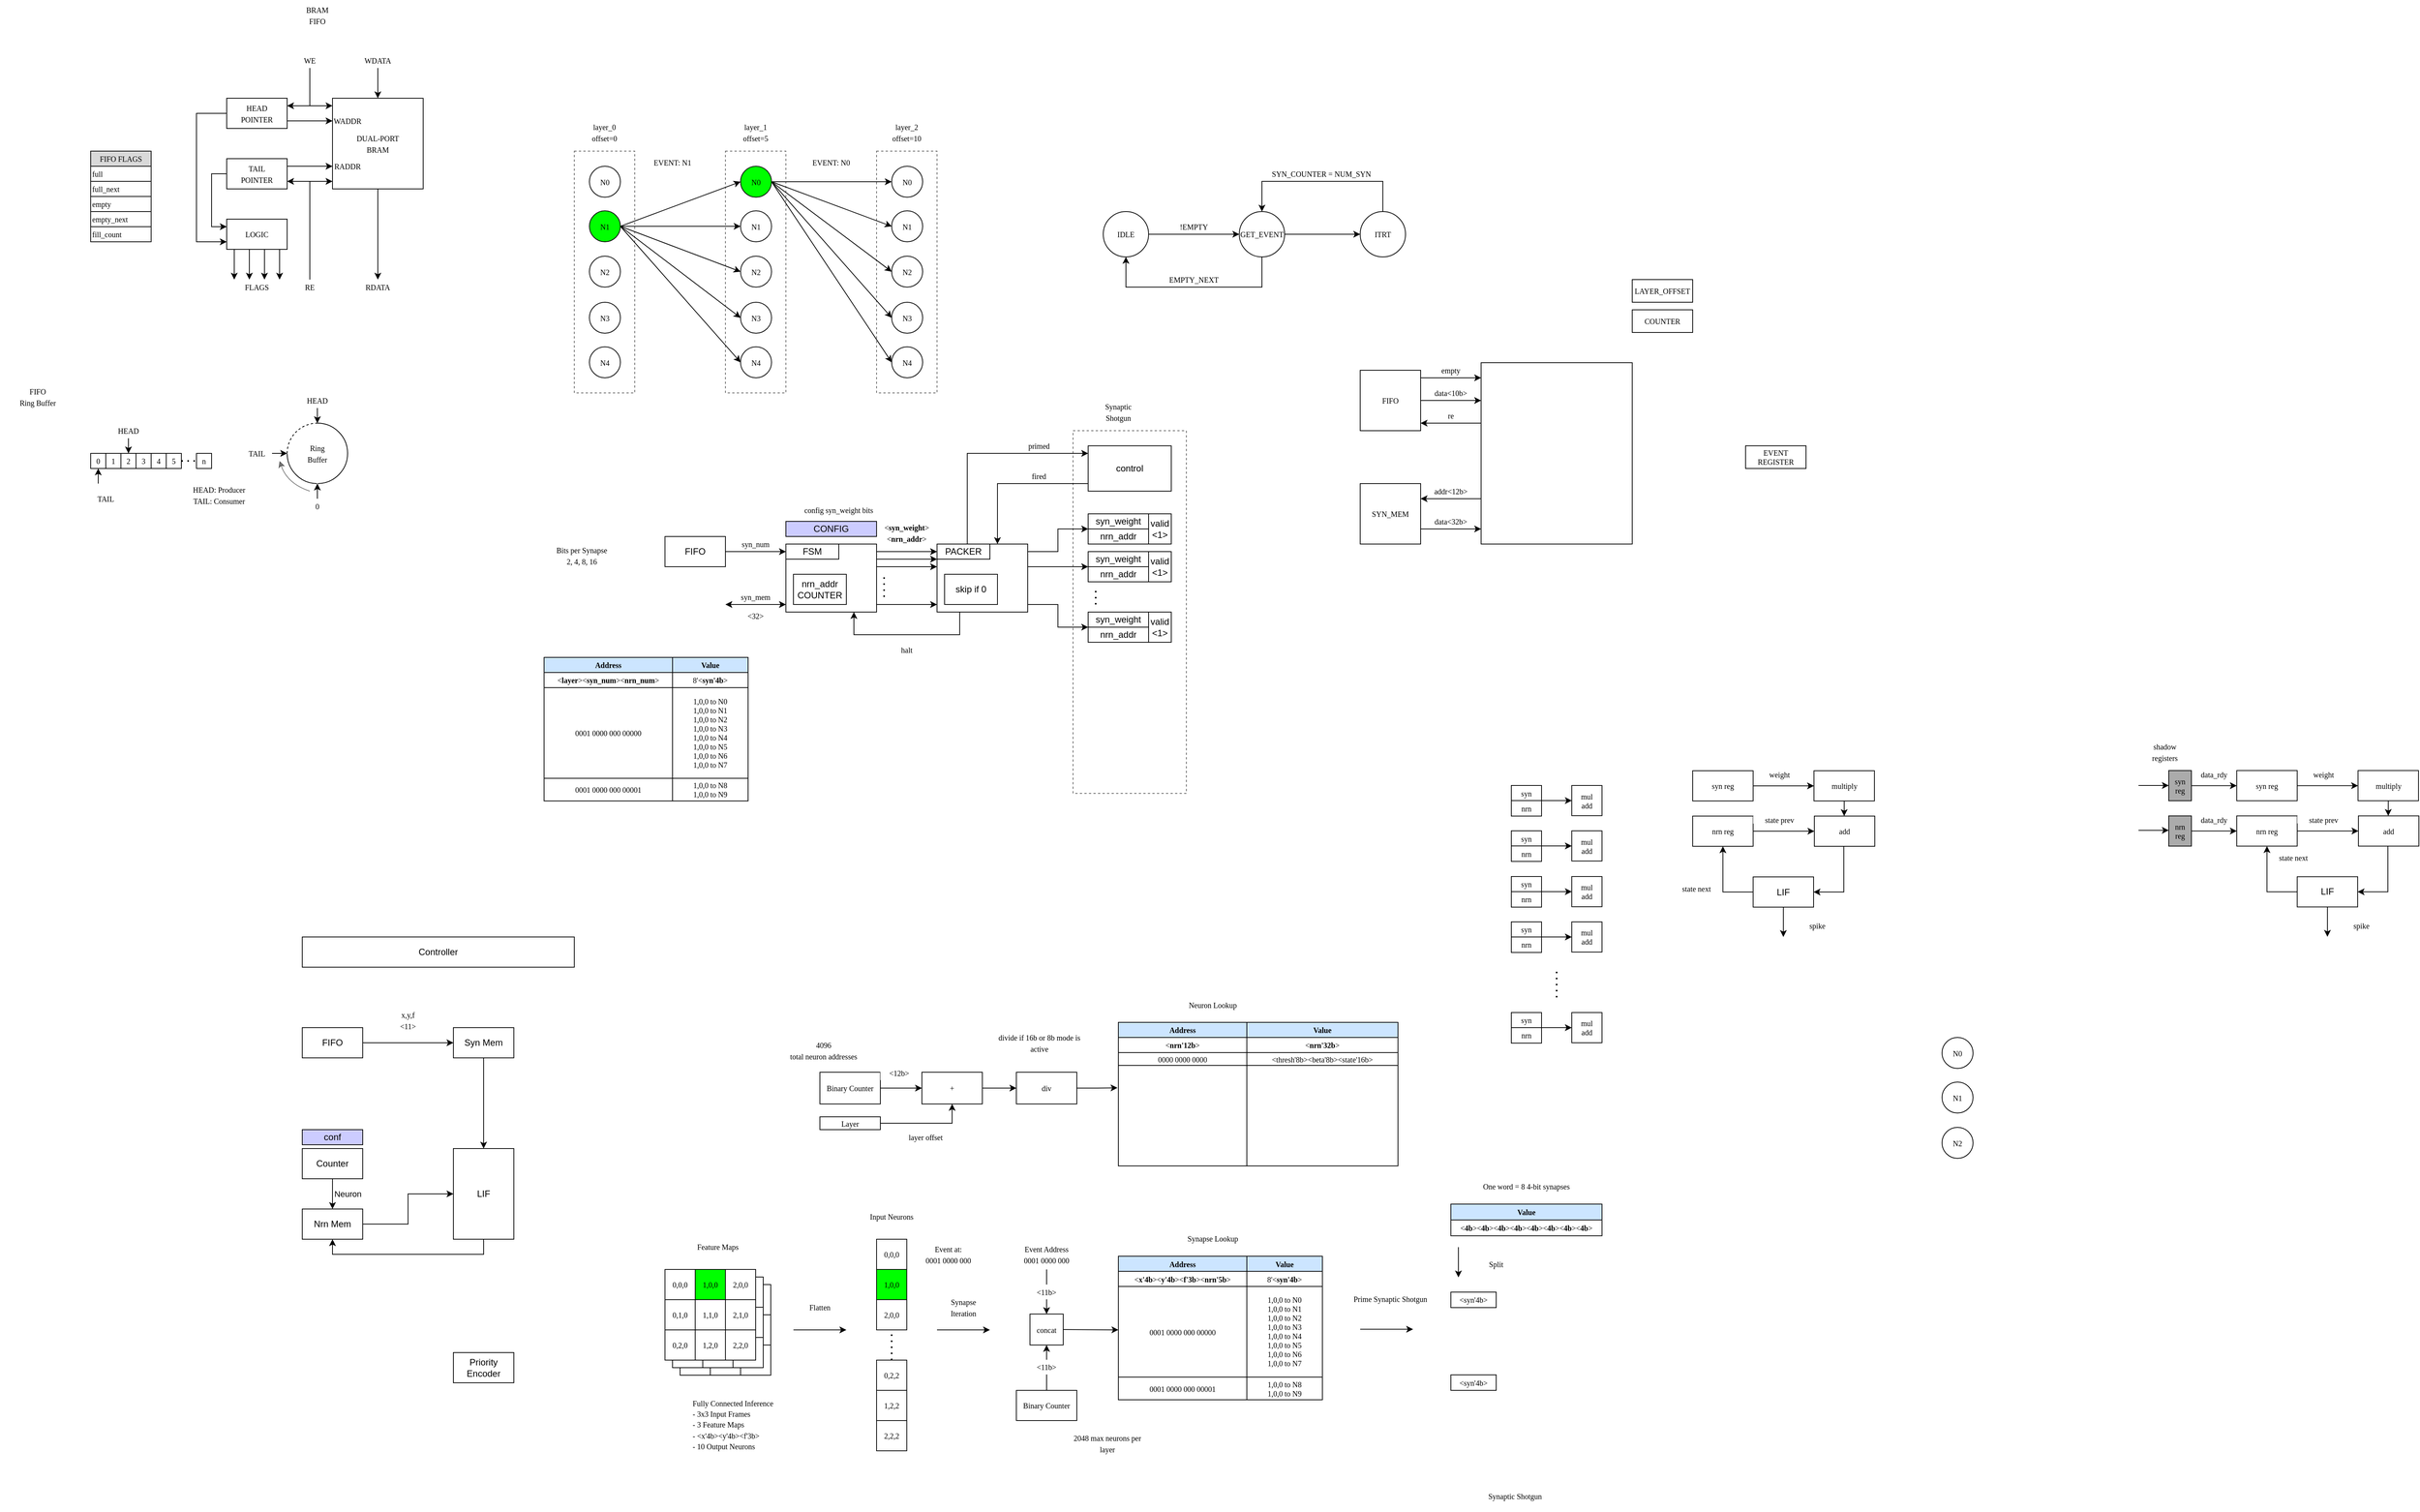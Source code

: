 <mxfile version="26.2.2">
  <diagram name="Page-1" id="JYz6FVXL2YADB6hi7CkO">
    <mxGraphModel dx="1519" dy="1816" grid="1" gridSize="10" guides="0" tooltips="1" connect="1" arrows="1" fold="1" page="1" pageScale="1" pageWidth="827" pageHeight="1169" math="0" shadow="0">
      <root>
        <mxCell id="0" />
        <mxCell id="1" parent="0" />
        <mxCell id="-usONCvvUePTRYpQJELX-3" value="" style="rounded=0;whiteSpace=wrap;html=1;align=center;fontFamily=Lucida Console;fontSize=10;" vertex="1" parent="1">
          <mxGeometry x="1760" y="-440" width="200" height="240" as="geometry" />
        </mxCell>
        <mxCell id="Ali4_l0cgu7-EIbyfcai-64" value="" style="rounded=0;whiteSpace=wrap;html=1;fillColor=none;dashed=1;opacity=60;" parent="1" vertex="1">
          <mxGeometry x="960" y="-720" width="80" height="320" as="geometry" />
        </mxCell>
        <mxCell id="Ali4_l0cgu7-EIbyfcai-65" value="" style="rounded=0;whiteSpace=wrap;html=1;fillColor=none;dashed=1;opacity=60;" parent="1" vertex="1">
          <mxGeometry x="760" y="-720" width="80" height="320" as="geometry" />
        </mxCell>
        <mxCell id="Ali4_l0cgu7-EIbyfcai-66" value="" style="rounded=0;whiteSpace=wrap;html=1;fillColor=none;dashed=1;opacity=60;" parent="1" vertex="1">
          <mxGeometry x="560" y="-720" width="80" height="320" as="geometry" />
        </mxCell>
        <mxCell id="Ali4_l0cgu7-EIbyfcai-31" value="" style="rounded=0;whiteSpace=wrap;html=1;fillColor=none;dashed=1;opacity=60;" parent="1" vertex="1">
          <mxGeometry x="1220" y="-350" width="150" height="480" as="geometry" />
        </mxCell>
        <mxCell id="v17UYgqkuulxwxacY20W-31" value="" style="group" parent="1" vertex="1" connectable="0">
          <mxGeometry x="700" y="780" width="120" height="120" as="geometry" />
        </mxCell>
        <mxCell id="v17UYgqkuulxwxacY20W-21" value="" style="rounded=0;whiteSpace=wrap;html=1;" parent="v17UYgqkuulxwxacY20W-31" vertex="1">
          <mxGeometry width="120" height="120" as="geometry" />
        </mxCell>
        <mxCell id="v17UYgqkuulxwxacY20W-22" value="" style="rounded=0;whiteSpace=wrap;html=1;" parent="v17UYgqkuulxwxacY20W-31" vertex="1">
          <mxGeometry width="40" height="40" as="geometry" />
        </mxCell>
        <mxCell id="v17UYgqkuulxwxacY20W-23" value="" style="rounded=0;whiteSpace=wrap;html=1;" parent="v17UYgqkuulxwxacY20W-31" vertex="1">
          <mxGeometry x="40" width="40" height="40" as="geometry" />
        </mxCell>
        <mxCell id="v17UYgqkuulxwxacY20W-24" value="" style="rounded=0;whiteSpace=wrap;html=1;" parent="v17UYgqkuulxwxacY20W-31" vertex="1">
          <mxGeometry x="80" width="40" height="40" as="geometry" />
        </mxCell>
        <mxCell id="v17UYgqkuulxwxacY20W-25" value="" style="rounded=0;whiteSpace=wrap;html=1;" parent="v17UYgqkuulxwxacY20W-31" vertex="1">
          <mxGeometry y="40" width="40" height="40" as="geometry" />
        </mxCell>
        <mxCell id="v17UYgqkuulxwxacY20W-26" value="" style="rounded=0;whiteSpace=wrap;html=1;" parent="v17UYgqkuulxwxacY20W-31" vertex="1">
          <mxGeometry x="40" y="40" width="40" height="40" as="geometry" />
        </mxCell>
        <mxCell id="v17UYgqkuulxwxacY20W-27" value="" style="rounded=0;whiteSpace=wrap;html=1;" parent="v17UYgqkuulxwxacY20W-31" vertex="1">
          <mxGeometry x="80" y="40" width="40" height="40" as="geometry" />
        </mxCell>
        <mxCell id="v17UYgqkuulxwxacY20W-28" value="" style="rounded=0;whiteSpace=wrap;html=1;" parent="v17UYgqkuulxwxacY20W-31" vertex="1">
          <mxGeometry y="80" width="40" height="40" as="geometry" />
        </mxCell>
        <mxCell id="v17UYgqkuulxwxacY20W-29" value="" style="rounded=0;whiteSpace=wrap;html=1;" parent="v17UYgqkuulxwxacY20W-31" vertex="1">
          <mxGeometry x="40" y="80" width="40" height="40" as="geometry" />
        </mxCell>
        <mxCell id="v17UYgqkuulxwxacY20W-30" value="" style="rounded=0;whiteSpace=wrap;html=1;" parent="v17UYgqkuulxwxacY20W-31" vertex="1">
          <mxGeometry x="80" y="80" width="40" height="40" as="geometry" />
        </mxCell>
        <mxCell id="v17UYgqkuulxwxacY20W-33" value="" style="group" parent="v17UYgqkuulxwxacY20W-31" vertex="1" connectable="0">
          <mxGeometry x="-10" y="-10" width="120" height="120" as="geometry" />
        </mxCell>
        <mxCell id="v17UYgqkuulxwxacY20W-34" value="" style="rounded=0;whiteSpace=wrap;html=1;" parent="v17UYgqkuulxwxacY20W-33" vertex="1">
          <mxGeometry width="120" height="120" as="geometry" />
        </mxCell>
        <mxCell id="v17UYgqkuulxwxacY20W-35" value="" style="rounded=0;whiteSpace=wrap;html=1;" parent="v17UYgqkuulxwxacY20W-33" vertex="1">
          <mxGeometry width="40" height="40" as="geometry" />
        </mxCell>
        <mxCell id="v17UYgqkuulxwxacY20W-36" value="" style="rounded=0;whiteSpace=wrap;html=1;" parent="v17UYgqkuulxwxacY20W-33" vertex="1">
          <mxGeometry x="40" width="40" height="40" as="geometry" />
        </mxCell>
        <mxCell id="v17UYgqkuulxwxacY20W-37" value="" style="rounded=0;whiteSpace=wrap;html=1;" parent="v17UYgqkuulxwxacY20W-33" vertex="1">
          <mxGeometry x="80" width="40" height="40" as="geometry" />
        </mxCell>
        <mxCell id="v17UYgqkuulxwxacY20W-38" value="" style="rounded=0;whiteSpace=wrap;html=1;" parent="v17UYgqkuulxwxacY20W-33" vertex="1">
          <mxGeometry y="40" width="40" height="40" as="geometry" />
        </mxCell>
        <mxCell id="v17UYgqkuulxwxacY20W-39" value="" style="rounded=0;whiteSpace=wrap;html=1;" parent="v17UYgqkuulxwxacY20W-33" vertex="1">
          <mxGeometry x="40" y="40" width="40" height="40" as="geometry" />
        </mxCell>
        <mxCell id="v17UYgqkuulxwxacY20W-40" value="" style="rounded=0;whiteSpace=wrap;html=1;" parent="v17UYgqkuulxwxacY20W-33" vertex="1">
          <mxGeometry x="80" y="40" width="40" height="40" as="geometry" />
        </mxCell>
        <mxCell id="v17UYgqkuulxwxacY20W-41" value="" style="rounded=0;whiteSpace=wrap;html=1;" parent="v17UYgqkuulxwxacY20W-33" vertex="1">
          <mxGeometry y="80" width="40" height="40" as="geometry" />
        </mxCell>
        <mxCell id="v17UYgqkuulxwxacY20W-42" value="" style="rounded=0;whiteSpace=wrap;html=1;" parent="v17UYgqkuulxwxacY20W-33" vertex="1">
          <mxGeometry x="40" y="80" width="40" height="40" as="geometry" />
        </mxCell>
        <mxCell id="v17UYgqkuulxwxacY20W-43" value="" style="rounded=0;whiteSpace=wrap;html=1;" parent="v17UYgqkuulxwxacY20W-33" vertex="1">
          <mxGeometry x="80" y="80" width="40" height="40" as="geometry" />
        </mxCell>
        <mxCell id="oh7RnI2jhb-VV577KGXg-8" style="edgeStyle=orthogonalEdgeStyle;rounded=0;orthogonalLoop=1;jettySize=auto;html=1;entryX=0;entryY=0.5;entryDx=0;entryDy=0;" parent="1" source="oh7RnI2jhb-VV577KGXg-1" target="oh7RnI2jhb-VV577KGXg-6" edge="1">
          <mxGeometry relative="1" as="geometry" />
        </mxCell>
        <mxCell id="oh7RnI2jhb-VV577KGXg-1" value="FIFO" style="rounded=0;whiteSpace=wrap;html=1;" parent="1" vertex="1">
          <mxGeometry x="200" y="440" width="80" height="40" as="geometry" />
        </mxCell>
        <mxCell id="oh7RnI2jhb-VV577KGXg-2" value="Controller" style="rounded=0;whiteSpace=wrap;html=1;" parent="1" vertex="1">
          <mxGeometry x="200" y="320" width="360" height="40" as="geometry" />
        </mxCell>
        <mxCell id="oh7RnI2jhb-VV577KGXg-10" style="edgeStyle=orthogonalEdgeStyle;rounded=0;orthogonalLoop=1;jettySize=auto;html=1;entryX=0.5;entryY=0;entryDx=0;entryDy=0;" parent="1" source="oh7RnI2jhb-VV577KGXg-4" target="oh7RnI2jhb-VV577KGXg-5" edge="1">
          <mxGeometry relative="1" as="geometry" />
        </mxCell>
        <mxCell id="oh7RnI2jhb-VV577KGXg-11" value="Neuron" style="edgeLabel;html=1;align=center;verticalAlign=middle;resizable=0;points=[];" parent="oh7RnI2jhb-VV577KGXg-10" vertex="1" connectable="0">
          <mxGeometry x="-0.21" relative="1" as="geometry">
            <mxPoint x="20" y="4" as="offset" />
          </mxGeometry>
        </mxCell>
        <mxCell id="oh7RnI2jhb-VV577KGXg-4" value="Counter" style="rounded=0;whiteSpace=wrap;html=1;" parent="1" vertex="1">
          <mxGeometry x="200" y="600" width="80" height="40" as="geometry" />
        </mxCell>
        <mxCell id="v17UYgqkuulxwxacY20W-9" style="edgeStyle=orthogonalEdgeStyle;rounded=0;orthogonalLoop=1;jettySize=auto;html=1;entryX=0;entryY=0.5;entryDx=0;entryDy=0;" parent="1" source="oh7RnI2jhb-VV577KGXg-5" target="oh7RnI2jhb-VV577KGXg-7" edge="1">
          <mxGeometry relative="1" as="geometry" />
        </mxCell>
        <mxCell id="oh7RnI2jhb-VV577KGXg-5" value="Nrn Mem" style="rounded=0;whiteSpace=wrap;html=1;" parent="1" vertex="1">
          <mxGeometry x="200" y="680" width="80" height="40" as="geometry" />
        </mxCell>
        <mxCell id="oh7RnI2jhb-VV577KGXg-13" style="edgeStyle=orthogonalEdgeStyle;rounded=0;orthogonalLoop=1;jettySize=auto;html=1;entryX=0.5;entryY=0;entryDx=0;entryDy=0;" parent="1" source="oh7RnI2jhb-VV577KGXg-6" target="oh7RnI2jhb-VV577KGXg-7" edge="1">
          <mxGeometry relative="1" as="geometry" />
        </mxCell>
        <mxCell id="oh7RnI2jhb-VV577KGXg-6" value="Syn Mem" style="rounded=0;whiteSpace=wrap;html=1;" parent="1" vertex="1">
          <mxGeometry x="400" y="440" width="80" height="40" as="geometry" />
        </mxCell>
        <mxCell id="v17UYgqkuulxwxacY20W-8" style="edgeStyle=orthogonalEdgeStyle;rounded=0;orthogonalLoop=1;jettySize=auto;html=1;entryX=0.5;entryY=1;entryDx=0;entryDy=0;" parent="1" source="oh7RnI2jhb-VV577KGXg-7" target="oh7RnI2jhb-VV577KGXg-5" edge="1">
          <mxGeometry relative="1" as="geometry">
            <Array as="points">
              <mxPoint x="440" y="740" />
              <mxPoint x="240" y="740" />
            </Array>
          </mxGeometry>
        </mxCell>
        <mxCell id="oh7RnI2jhb-VV577KGXg-7" value="LIF" style="rounded=0;whiteSpace=wrap;html=1;" parent="1" vertex="1">
          <mxGeometry x="400" y="600" width="80" height="120" as="geometry" />
        </mxCell>
        <mxCell id="v17UYgqkuulxwxacY20W-2" value="&lt;font style=&quot;font-size: 10px;&quot; face=&quot;Lucida Console&quot;&gt;x,y,f&lt;/font&gt;&lt;div&gt;&lt;font style=&quot;font-size: 10px;&quot; face=&quot;Lucida Console&quot;&gt;&amp;lt;11&amp;gt;&lt;/font&gt;&lt;/div&gt;" style="rounded=0;whiteSpace=wrap;html=1;fontColor=default;fillColor=default;strokeColor=none;" parent="1" vertex="1">
          <mxGeometry x="320" y="410" width="40" height="40" as="geometry" />
        </mxCell>
        <mxCell id="v17UYgqkuulxwxacY20W-7" value="Priority Encoder" style="rounded=0;whiteSpace=wrap;html=1;" parent="1" vertex="1">
          <mxGeometry x="400" y="870" width="80" height="40" as="geometry" />
        </mxCell>
        <mxCell id="v17UYgqkuulxwxacY20W-10" value="conf" style="rounded=0;whiteSpace=wrap;html=1;fillColor=#CCCCFF;" parent="1" vertex="1">
          <mxGeometry x="200" y="575" width="80" height="20" as="geometry" />
        </mxCell>
        <mxCell id="v17UYgqkuulxwxacY20W-11" value="" style="rounded=0;whiteSpace=wrap;html=1;" parent="1" vertex="1">
          <mxGeometry x="680" y="760" width="120" height="120" as="geometry" />
        </mxCell>
        <mxCell id="v17UYgqkuulxwxacY20W-12" value="0,0,0" style="rounded=0;whiteSpace=wrap;html=1;fontFamily=Lucida Console;fontSize=10;" parent="1" vertex="1">
          <mxGeometry x="680" y="760" width="40" height="40" as="geometry" />
        </mxCell>
        <mxCell id="v17UYgqkuulxwxacY20W-13" value="&lt;font&gt;1,0,0&lt;/font&gt;" style="rounded=0;whiteSpace=wrap;html=1;fontFamily=Lucida Console;fontSize=10;fillColor=#00FF00;" parent="1" vertex="1">
          <mxGeometry x="720" y="760" width="40" height="40" as="geometry" />
        </mxCell>
        <mxCell id="v17UYgqkuulxwxacY20W-14" value="2,0,0" style="rounded=0;whiteSpace=wrap;html=1;fontFamily=Lucida Console;fontSize=10;" parent="1" vertex="1">
          <mxGeometry x="760" y="760" width="40" height="40" as="geometry" />
        </mxCell>
        <mxCell id="v17UYgqkuulxwxacY20W-15" value="0,1,0" style="rounded=0;whiteSpace=wrap;html=1;fontFamily=Lucida Console;fontSize=10;" parent="1" vertex="1">
          <mxGeometry x="680" y="800" width="40" height="40" as="geometry" />
        </mxCell>
        <mxCell id="v17UYgqkuulxwxacY20W-16" value="1,1,0" style="rounded=0;whiteSpace=wrap;html=1;fontFamily=Lucida Console;fontSize=10;" parent="1" vertex="1">
          <mxGeometry x="720" y="800" width="40" height="40" as="geometry" />
        </mxCell>
        <mxCell id="v17UYgqkuulxwxacY20W-17" value="2,1,0" style="rounded=0;whiteSpace=wrap;html=1;fontFamily=Lucida Console;fontSize=10;" parent="1" vertex="1">
          <mxGeometry x="760" y="800" width="40" height="40" as="geometry" />
        </mxCell>
        <mxCell id="v17UYgqkuulxwxacY20W-18" value="0,2,0" style="rounded=0;whiteSpace=wrap;html=1;fontFamily=Lucida Console;fontSize=10;" parent="1" vertex="1">
          <mxGeometry x="680" y="840" width="40" height="40" as="geometry" />
        </mxCell>
        <mxCell id="v17UYgqkuulxwxacY20W-19" value="1,2,0" style="rounded=0;whiteSpace=wrap;html=1;fontFamily=Lucida Console;fontSize=10;" parent="1" vertex="1">
          <mxGeometry x="720" y="840" width="40" height="40" as="geometry" />
        </mxCell>
        <mxCell id="v17UYgqkuulxwxacY20W-20" value="2,2,0" style="rounded=0;whiteSpace=wrap;html=1;fontFamily=Lucida Console;fontSize=10;" parent="1" vertex="1">
          <mxGeometry x="760" y="840" width="40" height="40" as="geometry" />
        </mxCell>
        <mxCell id="v17UYgqkuulxwxacY20W-44" value="&lt;font face=&quot;Lucida Console&quot;&gt;&lt;span style=&quot;font-size: 10px;&quot;&gt;Feature Maps&lt;/span&gt;&lt;/font&gt;" style="rounded=0;whiteSpace=wrap;html=1;fontColor=default;fillColor=default;strokeColor=none;" parent="1" vertex="1">
          <mxGeometry x="680" y="710" width="140" height="40" as="geometry" />
        </mxCell>
        <mxCell id="v17UYgqkuulxwxacY20W-45" value="0,0,0" style="rounded=0;whiteSpace=wrap;html=1;fontFamily=Lucida Console;fontSize=10;" parent="1" vertex="1">
          <mxGeometry x="960" y="720" width="40" height="40" as="geometry" />
        </mxCell>
        <mxCell id="v17UYgqkuulxwxacY20W-46" value="1,0,0" style="rounded=0;whiteSpace=wrap;html=1;fontFamily=Lucida Console;fontSize=10;fillColor=#00FF00;" parent="1" vertex="1">
          <mxGeometry x="960" y="760" width="40" height="40" as="geometry" />
        </mxCell>
        <mxCell id="v17UYgqkuulxwxacY20W-47" value="2,0,0" style="rounded=0;whiteSpace=wrap;html=1;fontFamily=Lucida Console;fontSize=10;" parent="1" vertex="1">
          <mxGeometry x="960" y="800" width="40" height="40" as="geometry" />
        </mxCell>
        <mxCell id="v17UYgqkuulxwxacY20W-48" value="0,2,2" style="rounded=0;whiteSpace=wrap;html=1;fontFamily=Lucida Console;fontSize=10;" parent="1" vertex="1">
          <mxGeometry x="960" y="880" width="40" height="40" as="geometry" />
        </mxCell>
        <mxCell id="v17UYgqkuulxwxacY20W-49" value="" style="endArrow=none;dashed=1;html=1;dashPattern=1 3;strokeWidth=2;rounded=0;entryX=0.5;entryY=1;entryDx=0;entryDy=0;exitX=0.5;exitY=0;exitDx=0;exitDy=0;fontFamily=Lucida Console;fontSize=10;" parent="1" source="v17UYgqkuulxwxacY20W-48" target="v17UYgqkuulxwxacY20W-47" edge="1">
          <mxGeometry width="50" height="50" relative="1" as="geometry">
            <mxPoint x="940" y="920" as="sourcePoint" />
            <mxPoint x="990" y="870" as="targetPoint" />
          </mxGeometry>
        </mxCell>
        <mxCell id="v17UYgqkuulxwxacY20W-50" value="1,2,2" style="rounded=0;whiteSpace=wrap;html=1;fontFamily=Lucida Console;fontSize=10;" parent="1" vertex="1">
          <mxGeometry x="960" y="920" width="40" height="40" as="geometry" />
        </mxCell>
        <mxCell id="v17UYgqkuulxwxacY20W-51" value="2,2,2" style="rounded=0;whiteSpace=wrap;html=1;fontFamily=Lucida Console;fontSize=10;" parent="1" vertex="1">
          <mxGeometry x="960" y="960" width="40" height="40" as="geometry" />
        </mxCell>
        <mxCell id="v17UYgqkuulxwxacY20W-52" value="" style="endArrow=classic;html=1;rounded=0;" parent="1" edge="1">
          <mxGeometry width="50" height="50" relative="1" as="geometry">
            <mxPoint x="850" y="840" as="sourcePoint" />
            <mxPoint x="920" y="840" as="targetPoint" />
          </mxGeometry>
        </mxCell>
        <mxCell id="v17UYgqkuulxwxacY20W-53" value="&lt;font face=&quot;Lucida Console&quot;&gt;&lt;span style=&quot;font-size: 10px;&quot;&gt;Flatten&lt;/span&gt;&lt;/font&gt;" style="rounded=0;whiteSpace=wrap;html=1;fontColor=default;fillColor=default;strokeColor=none;" parent="1" vertex="1">
          <mxGeometry x="850" y="790" width="70" height="40" as="geometry" />
        </mxCell>
        <mxCell id="v17UYgqkuulxwxacY20W-54" value="&lt;font face=&quot;Lucida Console&quot;&gt;&lt;span style=&quot;font-size: 10px;&quot;&gt;Input Neurons&lt;/span&gt;&lt;/font&gt;" style="rounded=0;whiteSpace=wrap;html=1;fontColor=default;fillColor=default;strokeColor=none;" parent="1" vertex="1">
          <mxGeometry x="945" y="670" width="70" height="40" as="geometry" />
        </mxCell>
        <mxCell id="v17UYgqkuulxwxacY20W-55" value="&lt;font face=&quot;Lucida Console&quot;&gt;&lt;span style=&quot;font-size: 10px;&quot;&gt;Fully Connected Inference&lt;/span&gt;&lt;/font&gt;&lt;div style=&quot;text-align: left;&quot;&gt;&lt;font face=&quot;Lucida Console&quot;&gt;&lt;span style=&quot;font-size: 10px;&quot;&gt;- 3x3 Input Frames&lt;/span&gt;&lt;/font&gt;&lt;/div&gt;&lt;div style=&quot;text-align: left;&quot;&gt;&lt;font face=&quot;Lucida Console&quot;&gt;&lt;span style=&quot;font-size: 10px;&quot;&gt;- 3 Feature Maps&lt;/span&gt;&lt;/font&gt;&lt;/div&gt;&lt;div style=&quot;text-align: left;&quot;&gt;&lt;font face=&quot;Lucida Console&quot;&gt;&lt;span style=&quot;font-size: 10px;&quot;&gt;- &amp;lt;x&#39;4b&amp;gt;&amp;lt;y&#39;4b&amp;gt;&amp;lt;f&#39;3b&amp;gt;&lt;/span&gt;&lt;/font&gt;&lt;/div&gt;&lt;div style=&quot;text-align: left;&quot;&gt;&lt;font face=&quot;Lucida Console&quot;&gt;&lt;span style=&quot;font-size: 10px;&quot;&gt;- 10 Output Neurons&lt;/span&gt;&lt;/font&gt;&lt;/div&gt;" style="rounded=0;whiteSpace=wrap;html=1;fontColor=default;fillColor=default;strokeColor=none;" parent="1" vertex="1">
          <mxGeometry x="680" y="920" width="180" height="90" as="geometry" />
        </mxCell>
        <mxCell id="v17UYgqkuulxwxacY20W-56" value="&lt;font face=&quot;Lucida Console&quot;&gt;&lt;span style=&quot;font-size: 10px;&quot;&gt;Event at:&lt;/span&gt;&lt;/font&gt;&lt;div style=&quot;text-align: left;&quot;&gt;&lt;font face=&quot;Lucida Console&quot;&gt;&lt;span style=&quot;font-size: 10px;&quot;&gt;0001 0000 000&lt;/span&gt;&lt;/font&gt;&lt;/div&gt;" style="rounded=0;whiteSpace=wrap;html=1;fontColor=default;fillColor=default;strokeColor=none;" parent="1" vertex="1">
          <mxGeometry x="1010" y="720" width="90" height="40" as="geometry" />
        </mxCell>
        <mxCell id="v17UYgqkuulxwxacY20W-57" value="N0" style="ellipse;whiteSpace=wrap;html=1;aspect=fixed;fontFamily=Lucida Console;fontSize=10;" parent="1" vertex="1">
          <mxGeometry x="2370" y="453" width="41" height="41" as="geometry" />
        </mxCell>
        <mxCell id="v17UYgqkuulxwxacY20W-58" value="N1" style="ellipse;whiteSpace=wrap;html=1;aspect=fixed;fontFamily=Lucida Console;fontSize=10;" parent="1" vertex="1">
          <mxGeometry x="2370" y="512" width="41" height="41" as="geometry" />
        </mxCell>
        <mxCell id="v17UYgqkuulxwxacY20W-59" value="N2" style="ellipse;whiteSpace=wrap;html=1;aspect=fixed;fontFamily=Lucida Console;fontSize=10;" parent="1" vertex="1">
          <mxGeometry x="2370" y="572" width="41" height="41" as="geometry" />
        </mxCell>
        <mxCell id="v17UYgqkuulxwxacY20W-60" value="" style="rounded=0;whiteSpace=wrap;html=1;" parent="1" vertex="1">
          <mxGeometry x="1450" y="742.5" width="100" height="190" as="geometry" />
        </mxCell>
        <mxCell id="v17UYgqkuulxwxacY20W-61" value="" style="endArrow=classic;html=1;rounded=0;" parent="1" edge="1">
          <mxGeometry width="50" height="50" relative="1" as="geometry">
            <mxPoint x="1040" y="840" as="sourcePoint" />
            <mxPoint x="1110" y="840" as="targetPoint" />
          </mxGeometry>
        </mxCell>
        <mxCell id="v17UYgqkuulxwxacY20W-62" value="&lt;font face=&quot;Lucida Console&quot;&gt;&lt;span style=&quot;font-size: 10px;&quot;&gt;Synapse Iteration&lt;/span&gt;&lt;/font&gt;" style="rounded=0;whiteSpace=wrap;html=1;fontColor=default;fillColor=default;strokeColor=none;" parent="1" vertex="1">
          <mxGeometry x="1040" y="790" width="70" height="40" as="geometry" />
        </mxCell>
        <mxCell id="v17UYgqkuulxwxacY20W-63" value="&lt;font&gt;1,0,0 to N0&lt;/font&gt;&lt;div&gt;&lt;span&gt;1,0,0 to N1&lt;/span&gt;&lt;br&gt;&lt;/div&gt;&lt;div&gt;&lt;span&gt;1,0,0 to N2&lt;/span&gt;&lt;span&gt;&lt;br&gt;&lt;/span&gt;&lt;/div&gt;&lt;div&gt;&lt;span&gt;1,0,0 to N3&lt;/span&gt;&lt;span&gt;&lt;br&gt;&lt;/span&gt;&lt;/div&gt;&lt;div&gt;&lt;span&gt;1,0,0 to N4&lt;/span&gt;&lt;span&gt;&lt;br&gt;&lt;/span&gt;&lt;/div&gt;&lt;div&gt;&lt;span&gt;1,0,0 to N5&lt;/span&gt;&lt;span&gt;&lt;br&gt;&lt;/span&gt;&lt;/div&gt;&lt;div&gt;&lt;span&gt;1,0,0 to N6&lt;/span&gt;&lt;span&gt;&lt;br&gt;&lt;/span&gt;&lt;/div&gt;&lt;div&gt;&lt;span&gt;1,0,0 to N7&lt;/span&gt;&lt;span&gt;&lt;br&gt;&lt;/span&gt;&lt;/div&gt;" style="rounded=0;whiteSpace=wrap;html=1;align=center;fontFamily=Lucida Console;fontSize=10;" parent="1" vertex="1">
          <mxGeometry x="1450" y="782" width="100" height="120.5" as="geometry" />
        </mxCell>
        <mxCell id="v17UYgqkuulxwxacY20W-66" value="" style="rounded=0;whiteSpace=wrap;html=1;" parent="1" vertex="1">
          <mxGeometry x="1280" y="742.5" width="170" height="190" as="geometry" />
        </mxCell>
        <mxCell id="v17UYgqkuulxwxacY20W-67" value="&lt;font&gt;&lt;b&gt;Value&lt;/b&gt;&lt;/font&gt;" style="rounded=0;whiteSpace=wrap;html=1;fillColor=#CCE5FF;fontFamily=Lucida Console;fontSize=10;" parent="1" vertex="1">
          <mxGeometry x="1450" y="742.5" width="100" height="20" as="geometry" />
        </mxCell>
        <mxCell id="v17UYgqkuulxwxacY20W-68" value="&lt;font&gt;&lt;b&gt;Address&lt;/b&gt;&lt;/font&gt;" style="rounded=0;whiteSpace=wrap;html=1;fillColor=#CCE5FF;fontFamily=Lucida Console;fontSize=10;" parent="1" vertex="1">
          <mxGeometry x="1280" y="742.5" width="170" height="20" as="geometry" />
        </mxCell>
        <mxCell id="v17UYgqkuulxwxacY20W-69" value="&lt;font&gt;0001 0000 000 00000&lt;/font&gt;" style="rounded=0;whiteSpace=wrap;html=1;fontFamily=Lucida Console;fontSize=10;" parent="1" vertex="1">
          <mxGeometry x="1280" y="782.5" width="170" height="120" as="geometry" />
        </mxCell>
        <mxCell id="v17UYgqkuulxwxacY20W-70" value="&lt;font&gt;&amp;lt;&lt;b&gt;x&#39;4b&lt;/b&gt;&amp;gt;&amp;lt;&lt;b&gt;y&#39;4b&lt;/b&gt;&amp;gt;&amp;lt;&lt;b&gt;f&#39;3b&lt;/b&gt;&amp;gt;&amp;lt;&lt;b&gt;nrn&#39;5b&lt;/b&gt;&amp;gt;&lt;/font&gt;" style="rounded=0;whiteSpace=wrap;html=1;fontFamily=Lucida Console;fontSize=10;" parent="1" vertex="1">
          <mxGeometry x="1280" y="762.5" width="170" height="20" as="geometry" />
        </mxCell>
        <mxCell id="v17UYgqkuulxwxacY20W-77" value="&lt;font&gt;8&#39;&amp;lt;&lt;b&gt;syn&#39;4b&lt;/b&gt;&amp;gt;&lt;/font&gt;" style="rounded=0;whiteSpace=wrap;html=1;fontFamily=Lucida Console;fontSize=10;" parent="1" vertex="1">
          <mxGeometry x="1450" y="762.5" width="100" height="20" as="geometry" />
        </mxCell>
        <mxCell id="v17UYgqkuulxwxacY20W-78" value="&lt;font face=&quot;Lucida Console&quot;&gt;&lt;span style=&quot;font-size: 10px;&quot;&gt;Synapse Lookup&lt;/span&gt;&lt;/font&gt;" style="rounded=0;whiteSpace=wrap;html=1;fontColor=default;fillColor=default;strokeColor=none;" parent="1" vertex="1">
          <mxGeometry x="1360" y="699" width="90" height="40" as="geometry" />
        </mxCell>
        <mxCell id="v17UYgqkuulxwxacY20W-87" style="edgeStyle=orthogonalEdgeStyle;rounded=0;orthogonalLoop=1;jettySize=auto;html=1;entryX=0.5;entryY=1;entryDx=0;entryDy=0;" parent="1" source="v17UYgqkuulxwxacY20W-79" target="v17UYgqkuulxwxacY20W-81" edge="1">
          <mxGeometry relative="1" as="geometry" />
        </mxCell>
        <mxCell id="v17UYgqkuulxwxacY20W-79" value="&lt;font size=&quot;1&quot; face=&quot;Lucida Console&quot;&gt;Binary Counter&lt;/font&gt;" style="rounded=0;whiteSpace=wrap;html=1;" parent="1" vertex="1">
          <mxGeometry x="1145" y="920" width="80" height="40" as="geometry" />
        </mxCell>
        <mxCell id="v17UYgqkuulxwxacY20W-81" value="&lt;font style=&quot;font-size: 10px;&quot; face=&quot;Lucida Console&quot;&gt;concat&lt;/font&gt;" style="rounded=0;whiteSpace=wrap;html=1;fontColor=default;fillColor=default;strokeColor=default;" parent="1" vertex="1">
          <mxGeometry x="1163" y="819" width="44" height="41" as="geometry" />
        </mxCell>
        <mxCell id="v17UYgqkuulxwxacY20W-85" style="edgeStyle=orthogonalEdgeStyle;rounded=0;orthogonalLoop=1;jettySize=auto;html=1;entryX=0.5;entryY=0;entryDx=0;entryDy=0;" parent="1" source="v17UYgqkuulxwxacY20W-82" target="v17UYgqkuulxwxacY20W-81" edge="1">
          <mxGeometry relative="1" as="geometry" />
        </mxCell>
        <mxCell id="v17UYgqkuulxwxacY20W-82" value="&lt;font face=&quot;Lucida Console&quot;&gt;&lt;span style=&quot;font-size: 10px;&quot;&gt;Event Address&lt;/span&gt;&lt;/font&gt;&lt;div&gt;&lt;font face=&quot;Lucida Console&quot;&gt;&lt;span style=&quot;font-size: 10px;&quot;&gt;0001 0000 000&lt;/span&gt;&lt;/font&gt;&lt;/div&gt;" style="rounded=0;whiteSpace=wrap;html=1;fontColor=default;fillColor=default;strokeColor=none;" parent="1" vertex="1">
          <mxGeometry x="1140" y="720" width="90" height="40" as="geometry" />
        </mxCell>
        <mxCell id="v17UYgqkuulxwxacY20W-86" value="&lt;font face=&quot;Lucida Console&quot;&gt;&lt;span style=&quot;font-size: 10px;&quot;&gt;&amp;lt;11b&amp;gt;&lt;/span&gt;&lt;/font&gt;" style="rounded=0;whiteSpace=wrap;html=1;fontColor=default;fillColor=default;strokeColor=none;" parent="1" vertex="1">
          <mxGeometry x="1165" y="780" width="40" height="19.5" as="geometry" />
        </mxCell>
        <mxCell id="v17UYgqkuulxwxacY20W-88" value="&lt;font face=&quot;Lucida Console&quot;&gt;&lt;span style=&quot;font-size: 10px;&quot;&gt;&amp;lt;11b&amp;gt;&lt;/span&gt;&lt;/font&gt;" style="rounded=0;whiteSpace=wrap;html=1;fontColor=default;fillColor=default;strokeColor=none;" parent="1" vertex="1">
          <mxGeometry x="1165" y="879.5" width="40" height="19.5" as="geometry" />
        </mxCell>
        <mxCell id="v17UYgqkuulxwxacY20W-99" value="&lt;font&gt;0001 0000 000 00001&lt;/font&gt;" style="rounded=0;whiteSpace=wrap;html=1;fontFamily=Lucida Console;fontSize=10;" parent="1" vertex="1">
          <mxGeometry x="1280" y="902.5" width="170" height="30" as="geometry" />
        </mxCell>
        <mxCell id="v17UYgqkuulxwxacY20W-100" value="&lt;div&gt;&lt;span&gt;1,0,0 to N8&lt;/span&gt;&lt;/div&gt;&lt;div&gt;&lt;span&gt;1,0,0 to N9&lt;/span&gt;&lt;/div&gt;" style="rounded=0;whiteSpace=wrap;html=1;fontFamily=Lucida Console;fontSize=10;" parent="1" vertex="1">
          <mxGeometry x="1450" y="902.5" width="100" height="30" as="geometry" />
        </mxCell>
        <mxCell id="v17UYgqkuulxwxacY20W-101" value="" style="endArrow=classic;html=1;rounded=0;" parent="1" edge="1">
          <mxGeometry width="50" height="50" relative="1" as="geometry">
            <mxPoint x="1600" y="839.17" as="sourcePoint" />
            <mxPoint x="1670" y="839.17" as="targetPoint" />
          </mxGeometry>
        </mxCell>
        <mxCell id="v17UYgqkuulxwxacY20W-102" value="&lt;font face=&quot;Lucida Console&quot;&gt;&lt;span style=&quot;font-size: 10px;&quot;&gt;Prime Synaptic Shotgun&lt;/span&gt;&lt;/font&gt;" style="rounded=0;whiteSpace=wrap;html=1;fontColor=default;fillColor=default;strokeColor=none;" parent="1" vertex="1">
          <mxGeometry x="1590" y="779" width="100" height="40" as="geometry" />
        </mxCell>
        <mxCell id="v17UYgqkuulxwxacY20W-103" value="&lt;font face=&quot;Lucida Console&quot;&gt;&lt;span style=&quot;font-size: 10px;&quot;&gt;One word = 8 4-bit synapses&lt;/span&gt;&lt;/font&gt;" style="rounded=0;whiteSpace=wrap;html=1;fontColor=default;fillColor=default;strokeColor=none;" parent="1" vertex="1">
          <mxGeometry x="1735" y="630" width="170" height="40" as="geometry" />
        </mxCell>
        <mxCell id="v17UYgqkuulxwxacY20W-104" value="&lt;div&gt;&amp;lt;&lt;b&gt;4b&lt;/b&gt;&amp;gt;&lt;span style=&quot;background-color: initial;&quot;&gt;&amp;lt;&lt;/span&gt;&lt;b style=&quot;background-color: initial;&quot;&gt;4b&lt;/b&gt;&lt;span style=&quot;background-color: initial;&quot;&gt;&amp;gt;&lt;/span&gt;&lt;span style=&quot;background-color: initial;&quot;&gt;&amp;lt;&lt;/span&gt;&lt;b style=&quot;background-color: initial;&quot;&gt;4b&lt;/b&gt;&lt;span style=&quot;background-color: initial;&quot;&gt;&amp;gt;&lt;/span&gt;&lt;span style=&quot;background-color: initial;&quot;&gt;&amp;lt;&lt;/span&gt;&lt;b style=&quot;background-color: initial;&quot;&gt;4b&lt;/b&gt;&lt;span style=&quot;background-color: initial;&quot;&gt;&amp;gt;&lt;/span&gt;&lt;span style=&quot;background-color: initial;&quot;&gt;&amp;lt;&lt;/span&gt;&lt;b style=&quot;background-color: initial;&quot;&gt;4b&lt;/b&gt;&lt;span style=&quot;background-color: initial;&quot;&gt;&amp;gt;&lt;/span&gt;&lt;span style=&quot;background-color: initial;&quot;&gt;&amp;lt;&lt;/span&gt;&lt;b style=&quot;background-color: initial;&quot;&gt;4b&lt;/b&gt;&lt;span style=&quot;background-color: initial;&quot;&gt;&amp;gt;&lt;/span&gt;&lt;span style=&quot;background-color: initial;&quot;&gt;&amp;lt;&lt;/span&gt;&lt;b style=&quot;background-color: initial;&quot;&gt;4b&lt;/b&gt;&lt;span style=&quot;background-color: initial;&quot;&gt;&amp;gt;&lt;/span&gt;&lt;span style=&quot;background-color: initial;&quot;&gt;&amp;lt;&lt;/span&gt;&lt;b style=&quot;background-color: initial;&quot;&gt;4b&lt;/b&gt;&lt;span style=&quot;background-color: initial;&quot;&gt;&amp;gt;&lt;/span&gt;&lt;/div&gt;" style="rounded=0;whiteSpace=wrap;html=1;align=center;fontFamily=Lucida Console;fontSize=10;" parent="1" vertex="1">
          <mxGeometry x="1720" y="694.5" width="200" height="21" as="geometry" />
        </mxCell>
        <mxCell id="v17UYgqkuulxwxacY20W-105" value="&lt;b&gt;Value&lt;/b&gt;" style="rounded=0;whiteSpace=wrap;html=1;align=center;fontFamily=Lucida Console;fontSize=10;fillColor=#CCE5FF;" parent="1" vertex="1">
          <mxGeometry x="1720" y="673.5" width="200" height="21" as="geometry" />
        </mxCell>
        <mxCell id="v17UYgqkuulxwxacY20W-107" value="" style="endArrow=classic;html=1;rounded=0;exitX=1;exitY=0.5;exitDx=0;exitDy=0;entryX=0;entryY=0.479;entryDx=0;entryDy=0;entryPerimeter=0;" parent="1" source="v17UYgqkuulxwxacY20W-81" target="v17UYgqkuulxwxacY20W-69" edge="1">
          <mxGeometry width="50" height="50" relative="1" as="geometry">
            <mxPoint x="1270" y="870" as="sourcePoint" />
            <mxPoint x="1320" y="820" as="targetPoint" />
          </mxGeometry>
        </mxCell>
        <mxCell id="v17UYgqkuulxwxacY20W-108" value="" style="endArrow=classic;html=1;rounded=0;" parent="1" edge="1">
          <mxGeometry width="50" height="50" relative="1" as="geometry">
            <mxPoint x="1730" y="730.5" as="sourcePoint" />
            <mxPoint x="1730" y="770.5" as="targetPoint" />
          </mxGeometry>
        </mxCell>
        <mxCell id="v17UYgqkuulxwxacY20W-109" value="&lt;font face=&quot;Lucida Console&quot;&gt;&lt;span style=&quot;font-size: 10px;&quot;&gt;Split&lt;/span&gt;&lt;/font&gt;" style="rounded=0;whiteSpace=wrap;html=1;fontColor=default;fillColor=default;strokeColor=none;" parent="1" vertex="1">
          <mxGeometry x="1745" y="732.5" width="70" height="40" as="geometry" />
        </mxCell>
        <mxCell id="v17UYgqkuulxwxacY20W-110" value="&amp;lt;syn&#39;4b&amp;gt;" style="rounded=0;whiteSpace=wrap;html=1;fontFamily=Lucida Console;fontSize=10;" parent="1" vertex="1">
          <mxGeometry x="1720" y="790" width="60" height="20.5" as="geometry" />
        </mxCell>
        <mxCell id="v17UYgqkuulxwxacY20W-111" value="&amp;lt;syn&#39;4b&amp;gt;" style="rounded=0;whiteSpace=wrap;html=1;fontFamily=Lucida Console;fontSize=10;" parent="1" vertex="1">
          <mxGeometry x="1720" y="899.5" width="60" height="20.5" as="geometry" />
        </mxCell>
        <mxCell id="kdLKjgqyaNFoYeJ4-Rq0-1" value="&lt;font face=&quot;Lucida Console&quot;&gt;&lt;span style=&quot;font-size: 10px;&quot;&gt;Synaptic Shotgun&lt;/span&gt;&lt;/font&gt;" style="rounded=0;whiteSpace=wrap;html=1;fontColor=default;fillColor=default;strokeColor=none;" parent="1" vertex="1">
          <mxGeometry x="1720" y="1040" width="170" height="40" as="geometry" />
        </mxCell>
        <mxCell id="m4dglnRh12UiJAoHmyUm-12" style="edgeStyle=orthogonalEdgeStyle;rounded=0;orthogonalLoop=1;jettySize=auto;html=1;entryX=0;entryY=0.5;entryDx=0;entryDy=0;" parent="1" source="m4dglnRh12UiJAoHmyUm-1" target="m4dglnRh12UiJAoHmyUm-3" edge="1">
          <mxGeometry relative="1" as="geometry" />
        </mxCell>
        <mxCell id="m4dglnRh12UiJAoHmyUm-1" value="syn reg" style="rounded=0;whiteSpace=wrap;html=1;fontFamily=Lucida Console;fontSize=10;" parent="1" vertex="1">
          <mxGeometry x="2040" y="100" width="80" height="40" as="geometry" />
        </mxCell>
        <mxCell id="m4dglnRh12UiJAoHmyUm-13" style="edgeStyle=orthogonalEdgeStyle;rounded=0;orthogonalLoop=1;jettySize=auto;html=1;entryX=0;entryY=0.5;entryDx=0;entryDy=0;" parent="1" source="m4dglnRh12UiJAoHmyUm-2" target="m4dglnRh12UiJAoHmyUm-4" edge="1">
          <mxGeometry relative="1" as="geometry" />
        </mxCell>
        <mxCell id="m4dglnRh12UiJAoHmyUm-2" value="nrn reg" style="rounded=0;whiteSpace=wrap;html=1;fontFamily=Lucida Console;fontSize=10;" parent="1" vertex="1">
          <mxGeometry x="2040" y="160" width="80" height="40" as="geometry" />
        </mxCell>
        <mxCell id="m4dglnRh12UiJAoHmyUm-14" style="edgeStyle=orthogonalEdgeStyle;rounded=0;orthogonalLoop=1;jettySize=auto;html=1;entryX=0.5;entryY=0;entryDx=0;entryDy=0;" parent="1" source="m4dglnRh12UiJAoHmyUm-3" target="m4dglnRh12UiJAoHmyUm-4" edge="1">
          <mxGeometry relative="1" as="geometry" />
        </mxCell>
        <mxCell id="m4dglnRh12UiJAoHmyUm-3" value="multiply" style="rounded=0;whiteSpace=wrap;html=1;fontFamily=Lucida Console;fontSize=10;" parent="1" vertex="1">
          <mxGeometry x="2200.5" y="100" width="80" height="40" as="geometry" />
        </mxCell>
        <mxCell id="1p68VLs8_Ui7Agi9Ifgc-1" style="edgeStyle=orthogonalEdgeStyle;rounded=0;orthogonalLoop=1;jettySize=auto;html=1;entryX=1;entryY=0.5;entryDx=0;entryDy=0;" parent="1" source="m4dglnRh12UiJAoHmyUm-4" target="m4dglnRh12UiJAoHmyUm-49" edge="1">
          <mxGeometry relative="1" as="geometry">
            <Array as="points">
              <mxPoint x="2240" y="261" />
            </Array>
          </mxGeometry>
        </mxCell>
        <mxCell id="m4dglnRh12UiJAoHmyUm-4" value="add" style="rounded=0;whiteSpace=wrap;html=1;fontFamily=Lucida Console;fontSize=10;" parent="1" vertex="1">
          <mxGeometry x="2201" y="160" width="80" height="40" as="geometry" />
        </mxCell>
        <mxCell id="m4dglnRh12UiJAoHmyUm-10" value="&lt;font face=&quot;Lucida Console&quot;&gt;&lt;span style=&quot;font-size: 10px;&quot;&gt;weight&lt;/span&gt;&lt;/font&gt;" style="rounded=0;whiteSpace=wrap;html=1;fontColor=default;fillColor=default;strokeColor=none;" parent="1" vertex="1">
          <mxGeometry x="2130" y="100" width="50" height="10" as="geometry" />
        </mxCell>
        <mxCell id="m4dglnRh12UiJAoHmyUm-15" value="&lt;font face=&quot;Lucida Console&quot;&gt;&lt;span style=&quot;font-size: 10px;&quot;&gt;state prev&lt;/span&gt;&lt;/font&gt;" style="rounded=0;whiteSpace=wrap;html=1;fontColor=default;fillColor=default;strokeColor=none;" parent="1" vertex="1">
          <mxGeometry x="2120" y="160" width="70" height="10" as="geometry" />
        </mxCell>
        <mxCell id="m4dglnRh12UiJAoHmyUm-16" value="&lt;font face=&quot;Lucida Console&quot;&gt;&lt;span style=&quot;font-size: 10px;&quot;&gt;state next&lt;/span&gt;&lt;/font&gt;" style="rounded=0;whiteSpace=wrap;html=1;fontColor=default;fillColor=default;strokeColor=none;" parent="1" vertex="1">
          <mxGeometry x="2010" y="250.5" width="70" height="10" as="geometry" />
        </mxCell>
        <mxCell id="m4dglnRh12UiJAoHmyUm-17" value="syn" style="rounded=0;whiteSpace=wrap;html=1;fontFamily=Lucida Console;fontSize=10;" parent="1" vertex="1">
          <mxGeometry x="1800" y="119.5" width="40" height="20.5" as="geometry" />
        </mxCell>
        <mxCell id="m4dglnRh12UiJAoHmyUm-18" value="nrn" style="rounded=0;whiteSpace=wrap;html=1;fontFamily=Lucida Console;fontSize=10;" parent="1" vertex="1">
          <mxGeometry x="1800" y="139.5" width="40" height="20.5" as="geometry" />
        </mxCell>
        <mxCell id="m4dglnRh12UiJAoHmyUm-20" value="mul&lt;div&gt;add&lt;/div&gt;" style="rounded=0;whiteSpace=wrap;html=1;fontFamily=Lucida Console;fontSize=10;" parent="1" vertex="1">
          <mxGeometry x="1880" y="119.5" width="40" height="40" as="geometry" />
        </mxCell>
        <mxCell id="m4dglnRh12UiJAoHmyUm-21" value="" style="endArrow=classic;html=1;rounded=0;entryX=0;entryY=0.5;entryDx=0;entryDy=0;exitX=1;exitY=0;exitDx=0;exitDy=0;" parent="1" source="m4dglnRh12UiJAoHmyUm-18" target="m4dglnRh12UiJAoHmyUm-20" edge="1">
          <mxGeometry width="50" height="50" relative="1" as="geometry">
            <mxPoint x="1860" y="220" as="sourcePoint" />
            <mxPoint x="1910" y="170" as="targetPoint" />
          </mxGeometry>
        </mxCell>
        <mxCell id="m4dglnRh12UiJAoHmyUm-27" value="syn" style="rounded=0;whiteSpace=wrap;html=1;fontFamily=Lucida Console;fontSize=10;" parent="1" vertex="1">
          <mxGeometry x="1800" y="179.5" width="40" height="20.5" as="geometry" />
        </mxCell>
        <mxCell id="m4dglnRh12UiJAoHmyUm-28" value="nrn" style="rounded=0;whiteSpace=wrap;html=1;fontFamily=Lucida Console;fontSize=10;" parent="1" vertex="1">
          <mxGeometry x="1800" y="199.5" width="40" height="20.5" as="geometry" />
        </mxCell>
        <mxCell id="m4dglnRh12UiJAoHmyUm-29" value="mul&lt;div&gt;add&lt;/div&gt;" style="rounded=0;whiteSpace=wrap;html=1;fontFamily=Lucida Console;fontSize=10;" parent="1" vertex="1">
          <mxGeometry x="1880" y="179.5" width="40" height="40" as="geometry" />
        </mxCell>
        <mxCell id="m4dglnRh12UiJAoHmyUm-30" value="" style="endArrow=classic;html=1;rounded=0;entryX=0;entryY=0.5;entryDx=0;entryDy=0;exitX=1;exitY=0;exitDx=0;exitDy=0;" parent="1" source="m4dglnRh12UiJAoHmyUm-28" target="m4dglnRh12UiJAoHmyUm-29" edge="1">
          <mxGeometry width="50" height="50" relative="1" as="geometry">
            <mxPoint x="1860" y="280" as="sourcePoint" />
            <mxPoint x="1910" y="230" as="targetPoint" />
          </mxGeometry>
        </mxCell>
        <mxCell id="m4dglnRh12UiJAoHmyUm-31" value="syn" style="rounded=0;whiteSpace=wrap;html=1;fontFamily=Lucida Console;fontSize=10;" parent="1" vertex="1">
          <mxGeometry x="1800" y="240" width="40" height="20.5" as="geometry" />
        </mxCell>
        <mxCell id="m4dglnRh12UiJAoHmyUm-32" value="nrn" style="rounded=0;whiteSpace=wrap;html=1;fontFamily=Lucida Console;fontSize=10;" parent="1" vertex="1">
          <mxGeometry x="1800" y="260" width="40" height="20.5" as="geometry" />
        </mxCell>
        <mxCell id="m4dglnRh12UiJAoHmyUm-33" value="mul&lt;div&gt;add&lt;/div&gt;" style="rounded=0;whiteSpace=wrap;html=1;fontFamily=Lucida Console;fontSize=10;" parent="1" vertex="1">
          <mxGeometry x="1880" y="240" width="40" height="40" as="geometry" />
        </mxCell>
        <mxCell id="m4dglnRh12UiJAoHmyUm-34" value="" style="endArrow=classic;html=1;rounded=0;entryX=0;entryY=0.5;entryDx=0;entryDy=0;exitX=1;exitY=0;exitDx=0;exitDy=0;" parent="1" source="m4dglnRh12UiJAoHmyUm-32" target="m4dglnRh12UiJAoHmyUm-33" edge="1">
          <mxGeometry width="50" height="50" relative="1" as="geometry">
            <mxPoint x="1860" y="340.5" as="sourcePoint" />
            <mxPoint x="1910" y="290.5" as="targetPoint" />
          </mxGeometry>
        </mxCell>
        <mxCell id="m4dglnRh12UiJAoHmyUm-35" value="syn" style="rounded=0;whiteSpace=wrap;html=1;fontFamily=Lucida Console;fontSize=10;" parent="1" vertex="1">
          <mxGeometry x="1800" y="300" width="40" height="20.5" as="geometry" />
        </mxCell>
        <mxCell id="m4dglnRh12UiJAoHmyUm-36" value="nrn" style="rounded=0;whiteSpace=wrap;html=1;fontFamily=Lucida Console;fontSize=10;" parent="1" vertex="1">
          <mxGeometry x="1800" y="320" width="40" height="20.5" as="geometry" />
        </mxCell>
        <mxCell id="m4dglnRh12UiJAoHmyUm-37" value="mul&lt;div&gt;add&lt;/div&gt;" style="rounded=0;whiteSpace=wrap;html=1;fontFamily=Lucida Console;fontSize=10;" parent="1" vertex="1">
          <mxGeometry x="1880" y="300" width="40" height="40" as="geometry" />
        </mxCell>
        <mxCell id="m4dglnRh12UiJAoHmyUm-38" value="" style="endArrow=classic;html=1;rounded=0;entryX=0;entryY=0.5;entryDx=0;entryDy=0;exitX=1;exitY=0;exitDx=0;exitDy=0;" parent="1" source="m4dglnRh12UiJAoHmyUm-36" target="m4dglnRh12UiJAoHmyUm-37" edge="1">
          <mxGeometry width="50" height="50" relative="1" as="geometry">
            <mxPoint x="1860" y="400.5" as="sourcePoint" />
            <mxPoint x="1910" y="350.5" as="targetPoint" />
          </mxGeometry>
        </mxCell>
        <mxCell id="m4dglnRh12UiJAoHmyUm-39" value="" style="endArrow=none;dashed=1;html=1;dashPattern=1 3;strokeWidth=2;rounded=0;" parent="1" edge="1">
          <mxGeometry width="50" height="50" relative="1" as="geometry">
            <mxPoint x="1860" y="400" as="sourcePoint" />
            <mxPoint x="1860" y="360" as="targetPoint" />
          </mxGeometry>
        </mxCell>
        <mxCell id="m4dglnRh12UiJAoHmyUm-40" value="syn" style="rounded=0;whiteSpace=wrap;html=1;fontFamily=Lucida Console;fontSize=10;" parent="1" vertex="1">
          <mxGeometry x="1800" y="420" width="40" height="20.5" as="geometry" />
        </mxCell>
        <mxCell id="m4dglnRh12UiJAoHmyUm-41" value="nrn" style="rounded=0;whiteSpace=wrap;html=1;fontFamily=Lucida Console;fontSize=10;" parent="1" vertex="1">
          <mxGeometry x="1800" y="440" width="40" height="20.5" as="geometry" />
        </mxCell>
        <mxCell id="m4dglnRh12UiJAoHmyUm-42" value="mul&lt;div&gt;add&lt;/div&gt;" style="rounded=0;whiteSpace=wrap;html=1;fontFamily=Lucida Console;fontSize=10;" parent="1" vertex="1">
          <mxGeometry x="1880" y="420" width="40" height="40" as="geometry" />
        </mxCell>
        <mxCell id="m4dglnRh12UiJAoHmyUm-43" value="" style="endArrow=classic;html=1;rounded=0;entryX=0;entryY=0.5;entryDx=0;entryDy=0;exitX=1;exitY=0;exitDx=0;exitDy=0;" parent="1" source="m4dglnRh12UiJAoHmyUm-41" target="m4dglnRh12UiJAoHmyUm-42" edge="1">
          <mxGeometry width="50" height="50" relative="1" as="geometry">
            <mxPoint x="1860" y="520.5" as="sourcePoint" />
            <mxPoint x="1910" y="470.5" as="targetPoint" />
          </mxGeometry>
        </mxCell>
        <mxCell id="1p68VLs8_Ui7Agi9Ifgc-2" style="edgeStyle=orthogonalEdgeStyle;rounded=0;orthogonalLoop=1;jettySize=auto;html=1;entryX=0.5;entryY=1;entryDx=0;entryDy=0;" parent="1" source="m4dglnRh12UiJAoHmyUm-49" target="m4dglnRh12UiJAoHmyUm-2" edge="1">
          <mxGeometry relative="1" as="geometry">
            <Array as="points">
              <mxPoint x="2080" y="261" />
            </Array>
          </mxGeometry>
        </mxCell>
        <mxCell id="1p68VLs8_Ui7Agi9Ifgc-3" style="edgeStyle=orthogonalEdgeStyle;rounded=0;orthogonalLoop=1;jettySize=auto;html=1;" parent="1" source="m4dglnRh12UiJAoHmyUm-49" edge="1">
          <mxGeometry relative="1" as="geometry">
            <mxPoint x="2160" y="320" as="targetPoint" />
          </mxGeometry>
        </mxCell>
        <mxCell id="m4dglnRh12UiJAoHmyUm-49" value="LIF" style="rounded=0;whiteSpace=wrap;html=1;" parent="1" vertex="1">
          <mxGeometry x="2120" y="240.5" width="80" height="40" as="geometry" />
        </mxCell>
        <mxCell id="1p68VLs8_Ui7Agi9Ifgc-4" value="&lt;font face=&quot;Lucida Console&quot;&gt;&lt;span style=&quot;font-size: 10px;&quot;&gt;spike&lt;/span&gt;&lt;/font&gt;" style="rounded=0;whiteSpace=wrap;html=1;fontColor=default;fillColor=default;strokeColor=none;" parent="1" vertex="1">
          <mxGeometry x="2170" y="300" width="70" height="10" as="geometry" />
        </mxCell>
        <mxCell id="1p68VLs8_Ui7Agi9Ifgc-5" style="edgeStyle=orthogonalEdgeStyle;rounded=0;orthogonalLoop=1;jettySize=auto;html=1;entryX=0;entryY=0.5;entryDx=0;entryDy=0;" parent="1" source="1p68VLs8_Ui7Agi9Ifgc-6" target="1p68VLs8_Ui7Agi9Ifgc-10" edge="1">
          <mxGeometry relative="1" as="geometry" />
        </mxCell>
        <mxCell id="1p68VLs8_Ui7Agi9Ifgc-6" value="syn reg" style="rounded=0;whiteSpace=wrap;html=1;fontFamily=Lucida Console;fontSize=10;" parent="1" vertex="1">
          <mxGeometry x="2760" y="99.75" width="80" height="40" as="geometry" />
        </mxCell>
        <mxCell id="1p68VLs8_Ui7Agi9Ifgc-7" style="edgeStyle=orthogonalEdgeStyle;rounded=0;orthogonalLoop=1;jettySize=auto;html=1;entryX=0;entryY=0.5;entryDx=0;entryDy=0;" parent="1" source="1p68VLs8_Ui7Agi9Ifgc-8" target="1p68VLs8_Ui7Agi9Ifgc-12" edge="1">
          <mxGeometry relative="1" as="geometry" />
        </mxCell>
        <mxCell id="1p68VLs8_Ui7Agi9Ifgc-8" value="nrn reg" style="rounded=0;whiteSpace=wrap;html=1;fontFamily=Lucida Console;fontSize=10;" parent="1" vertex="1">
          <mxGeometry x="2760" y="159.75" width="80" height="40" as="geometry" />
        </mxCell>
        <mxCell id="1p68VLs8_Ui7Agi9Ifgc-9" style="edgeStyle=orthogonalEdgeStyle;rounded=0;orthogonalLoop=1;jettySize=auto;html=1;entryX=0.5;entryY=0;entryDx=0;entryDy=0;" parent="1" source="1p68VLs8_Ui7Agi9Ifgc-10" target="1p68VLs8_Ui7Agi9Ifgc-12" edge="1">
          <mxGeometry relative="1" as="geometry" />
        </mxCell>
        <mxCell id="1p68VLs8_Ui7Agi9Ifgc-10" value="multiply" style="rounded=0;whiteSpace=wrap;html=1;fontFamily=Lucida Console;fontSize=10;" parent="1" vertex="1">
          <mxGeometry x="2920.5" y="99.75" width="80" height="40" as="geometry" />
        </mxCell>
        <mxCell id="1p68VLs8_Ui7Agi9Ifgc-11" style="edgeStyle=orthogonalEdgeStyle;rounded=0;orthogonalLoop=1;jettySize=auto;html=1;entryX=1;entryY=0.5;entryDx=0;entryDy=0;" parent="1" source="1p68VLs8_Ui7Agi9Ifgc-12" target="1p68VLs8_Ui7Agi9Ifgc-18" edge="1">
          <mxGeometry relative="1" as="geometry">
            <Array as="points">
              <mxPoint x="2960" y="260.75" />
            </Array>
          </mxGeometry>
        </mxCell>
        <mxCell id="1p68VLs8_Ui7Agi9Ifgc-12" value="add" style="rounded=0;whiteSpace=wrap;html=1;fontFamily=Lucida Console;fontSize=10;" parent="1" vertex="1">
          <mxGeometry x="2921" y="159.75" width="80" height="40" as="geometry" />
        </mxCell>
        <mxCell id="1p68VLs8_Ui7Agi9Ifgc-13" value="&lt;font face=&quot;Lucida Console&quot;&gt;&lt;span style=&quot;font-size: 10px;&quot;&gt;weight&lt;/span&gt;&lt;/font&gt;" style="rounded=0;whiteSpace=wrap;html=1;fontColor=default;fillColor=default;strokeColor=none;" parent="1" vertex="1">
          <mxGeometry x="2850" y="99.75" width="50" height="10" as="geometry" />
        </mxCell>
        <mxCell id="1p68VLs8_Ui7Agi9Ifgc-14" value="&lt;font face=&quot;Lucida Console&quot;&gt;&lt;span style=&quot;font-size: 10px;&quot;&gt;state prev&lt;/span&gt;&lt;/font&gt;" style="rounded=0;whiteSpace=wrap;html=1;fontColor=default;fillColor=default;strokeColor=none;" parent="1" vertex="1">
          <mxGeometry x="2840" y="159.75" width="70" height="10" as="geometry" />
        </mxCell>
        <mxCell id="1p68VLs8_Ui7Agi9Ifgc-15" value="&lt;font face=&quot;Lucida Console&quot;&gt;&lt;span style=&quot;font-size: 10px;&quot;&gt;state next&lt;/span&gt;&lt;/font&gt;" style="rounded=0;whiteSpace=wrap;html=1;fontColor=default;fillColor=default;strokeColor=none;" parent="1" vertex="1">
          <mxGeometry x="2800" y="209.5" width="70" height="10" as="geometry" />
        </mxCell>
        <mxCell id="1p68VLs8_Ui7Agi9Ifgc-16" style="edgeStyle=orthogonalEdgeStyle;rounded=0;orthogonalLoop=1;jettySize=auto;html=1;entryX=0.5;entryY=1;entryDx=0;entryDy=0;" parent="1" source="1p68VLs8_Ui7Agi9Ifgc-18" target="1p68VLs8_Ui7Agi9Ifgc-8" edge="1">
          <mxGeometry relative="1" as="geometry">
            <Array as="points">
              <mxPoint x="2800" y="260.75" />
            </Array>
          </mxGeometry>
        </mxCell>
        <mxCell id="1p68VLs8_Ui7Agi9Ifgc-17" style="edgeStyle=orthogonalEdgeStyle;rounded=0;orthogonalLoop=1;jettySize=auto;html=1;" parent="1" source="1p68VLs8_Ui7Agi9Ifgc-18" edge="1">
          <mxGeometry relative="1" as="geometry">
            <mxPoint x="2880" y="319.75" as="targetPoint" />
          </mxGeometry>
        </mxCell>
        <mxCell id="1p68VLs8_Ui7Agi9Ifgc-18" value="LIF" style="rounded=0;whiteSpace=wrap;html=1;" parent="1" vertex="1">
          <mxGeometry x="2840" y="240.25" width="80" height="40" as="geometry" />
        </mxCell>
        <mxCell id="1p68VLs8_Ui7Agi9Ifgc-19" value="&lt;font face=&quot;Lucida Console&quot;&gt;&lt;span style=&quot;font-size: 10px;&quot;&gt;spike&lt;/span&gt;&lt;/font&gt;" style="rounded=0;whiteSpace=wrap;html=1;fontColor=default;fillColor=default;strokeColor=none;" parent="1" vertex="1">
          <mxGeometry x="2890" y="299.75" width="70" height="10" as="geometry" />
        </mxCell>
        <mxCell id="1p68VLs8_Ui7Agi9Ifgc-25" style="edgeStyle=orthogonalEdgeStyle;rounded=0;orthogonalLoop=1;jettySize=auto;html=1;entryX=0;entryY=0.5;entryDx=0;entryDy=0;" parent="1" source="1p68VLs8_Ui7Agi9Ifgc-20" target="1p68VLs8_Ui7Agi9Ifgc-6" edge="1">
          <mxGeometry relative="1" as="geometry" />
        </mxCell>
        <mxCell id="1p68VLs8_Ui7Agi9Ifgc-20" value="syn reg" style="rounded=0;whiteSpace=wrap;html=1;fontFamily=Lucida Console;fontSize=10;gradientColor=none;fillColor=#ABABAB;" parent="1" vertex="1">
          <mxGeometry x="2670" y="99.75" width="30" height="40" as="geometry" />
        </mxCell>
        <mxCell id="1p68VLs8_Ui7Agi9Ifgc-26" style="edgeStyle=orthogonalEdgeStyle;rounded=0;orthogonalLoop=1;jettySize=auto;html=1;entryX=0;entryY=0.5;entryDx=0;entryDy=0;" parent="1" source="1p68VLs8_Ui7Agi9Ifgc-21" target="1p68VLs8_Ui7Agi9Ifgc-8" edge="1">
          <mxGeometry relative="1" as="geometry" />
        </mxCell>
        <mxCell id="1p68VLs8_Ui7Agi9Ifgc-21" value="nrn reg" style="rounded=0;whiteSpace=wrap;html=1;fontFamily=Lucida Console;fontSize=10;gradientColor=none;fillColor=#ABABAB;" parent="1" vertex="1">
          <mxGeometry x="2670" y="159.75" width="30" height="40" as="geometry" />
        </mxCell>
        <mxCell id="1p68VLs8_Ui7Agi9Ifgc-22" value="" style="endArrow=classic;html=1;rounded=0;" parent="1" edge="1">
          <mxGeometry width="50" height="50" relative="1" as="geometry">
            <mxPoint x="2630" y="119.55" as="sourcePoint" />
            <mxPoint x="2670" y="119.55" as="targetPoint" />
          </mxGeometry>
        </mxCell>
        <mxCell id="1p68VLs8_Ui7Agi9Ifgc-23" value="" style="endArrow=classic;html=1;rounded=0;" parent="1" edge="1">
          <mxGeometry width="50" height="50" relative="1" as="geometry">
            <mxPoint x="2630" y="178.85" as="sourcePoint" />
            <mxPoint x="2670" y="178.85" as="targetPoint" />
          </mxGeometry>
        </mxCell>
        <mxCell id="1p68VLs8_Ui7Agi9Ifgc-24" value="&lt;font face=&quot;Lucida Console&quot;&gt;&lt;span style=&quot;font-size: 10px;&quot;&gt;shadow&lt;/span&gt;&lt;/font&gt;&lt;div&gt;&lt;font face=&quot;Lucida Console&quot;&gt;&lt;span style=&quot;font-size: 10px;&quot;&gt;registers&lt;/span&gt;&lt;/font&gt;&lt;/div&gt;" style="rounded=0;whiteSpace=wrap;html=1;fontColor=default;fillColor=default;strokeColor=none;" parent="1" vertex="1">
          <mxGeometry x="2630" y="59.75" width="70" height="30" as="geometry" />
        </mxCell>
        <mxCell id="1p68VLs8_Ui7Agi9Ifgc-27" value="&lt;font face=&quot;Lucida Console&quot;&gt;&lt;span style=&quot;font-size: 10px;&quot;&gt;data_rdy&lt;/span&gt;&lt;/font&gt;" style="rounded=0;whiteSpace=wrap;html=1;fontColor=default;fillColor=none;strokeColor=none;" parent="1" vertex="1">
          <mxGeometry x="2700" y="99.75" width="60" height="10" as="geometry" />
        </mxCell>
        <mxCell id="1p68VLs8_Ui7Agi9Ifgc-28" value="&lt;font face=&quot;Lucida Console&quot;&gt;&lt;span style=&quot;font-size: 10px;&quot;&gt;data_rdy&lt;/span&gt;&lt;/font&gt;" style="rounded=0;whiteSpace=wrap;html=1;fontColor=default;fillColor=none;strokeColor=none;" parent="1" vertex="1">
          <mxGeometry x="2700" y="160" width="60" height="10" as="geometry" />
        </mxCell>
        <mxCell id="L5LLD_UWMANjIyTwkGSC-1" value="" style="rounded=0;whiteSpace=wrap;html=1;" parent="1" vertex="1">
          <mxGeometry x="1450" y="433" width="200" height="190" as="geometry" />
        </mxCell>
        <mxCell id="L5LLD_UWMANjIyTwkGSC-3" value="" style="rounded=0;whiteSpace=wrap;html=1;" parent="1" vertex="1">
          <mxGeometry x="1280" y="433" width="170" height="190" as="geometry" />
        </mxCell>
        <mxCell id="L5LLD_UWMANjIyTwkGSC-4" value="&lt;font&gt;&lt;b&gt;Value&lt;/b&gt;&lt;/font&gt;" style="rounded=0;whiteSpace=wrap;html=1;fillColor=#CCE5FF;fontFamily=Lucida Console;fontSize=10;" parent="1" vertex="1">
          <mxGeometry x="1450" y="433" width="200" height="20" as="geometry" />
        </mxCell>
        <mxCell id="L5LLD_UWMANjIyTwkGSC-5" value="&lt;font&gt;&lt;b&gt;Address&lt;/b&gt;&lt;/font&gt;" style="rounded=0;whiteSpace=wrap;html=1;fillColor=#CCE5FF;fontFamily=Lucida Console;fontSize=10;" parent="1" vertex="1">
          <mxGeometry x="1280" y="433" width="170" height="20" as="geometry" />
        </mxCell>
        <mxCell id="L5LLD_UWMANjIyTwkGSC-7" value="&amp;lt;&lt;b&gt;nrn&#39;12b&lt;/b&gt;&amp;gt;" style="rounded=0;whiteSpace=wrap;html=1;fontFamily=Lucida Console;fontSize=10;" parent="1" vertex="1">
          <mxGeometry x="1280" y="453" width="170" height="20" as="geometry" />
        </mxCell>
        <mxCell id="L5LLD_UWMANjIyTwkGSC-8" value="&amp;lt;&lt;b&gt;nrn&#39;32b&lt;/b&gt;&amp;gt;" style="rounded=0;whiteSpace=wrap;html=1;fontFamily=Lucida Console;fontSize=10;" parent="1" vertex="1">
          <mxGeometry x="1450" y="453" width="200" height="20" as="geometry" />
        </mxCell>
        <mxCell id="L5LLD_UWMANjIyTwkGSC-9" value="&lt;font face=&quot;Lucida Console&quot;&gt;&lt;span style=&quot;font-size: 10px;&quot;&gt;Neuron Lookup&lt;/span&gt;&lt;/font&gt;" style="rounded=0;whiteSpace=wrap;html=1;fontColor=default;fillColor=default;strokeColor=none;" parent="1" vertex="1">
          <mxGeometry x="1360" y="389.5" width="90" height="40" as="geometry" />
        </mxCell>
        <mxCell id="L5LLD_UWMANjIyTwkGSC-34" style="edgeStyle=orthogonalEdgeStyle;rounded=0;orthogonalLoop=1;jettySize=auto;html=1;entryX=0;entryY=0.5;entryDx=0;entryDy=0;" parent="1" source="L5LLD_UWMANjIyTwkGSC-11" target="L5LLD_UWMANjIyTwkGSC-32" edge="1">
          <mxGeometry relative="1" as="geometry" />
        </mxCell>
        <mxCell id="L5LLD_UWMANjIyTwkGSC-11" value="&lt;font size=&quot;1&quot; face=&quot;Lucida Console&quot;&gt;Binary Counter&lt;/font&gt;" style="rounded=0;whiteSpace=wrap;html=1;" parent="1" vertex="1">
          <mxGeometry x="885" y="499" width="80" height="42" as="geometry" />
        </mxCell>
        <mxCell id="L5LLD_UWMANjIyTwkGSC-16" value="&lt;font face=&quot;Lucida Console&quot;&gt;&lt;span style=&quot;font-size: 10px;&quot;&gt;&amp;lt;12b&amp;gt;&lt;/span&gt;&lt;/font&gt;" style="rounded=0;whiteSpace=wrap;html=1;fontColor=default;fillColor=default;strokeColor=none;" parent="1" vertex="1">
          <mxGeometry x="965" y="490" width="50" height="19.5" as="geometry" />
        </mxCell>
        <mxCell id="L5LLD_UWMANjIyTwkGSC-17" value="&lt;font&gt;0000 0000 0000&lt;/font&gt;" style="rounded=0;whiteSpace=wrap;html=1;fontFamily=Lucida Console;fontSize=10;" parent="1" vertex="1">
          <mxGeometry x="1280" y="473" width="170" height="17" as="geometry" />
        </mxCell>
        <mxCell id="L5LLD_UWMANjIyTwkGSC-18" value="&lt;div&gt;&amp;lt;thresh&#39;8b&amp;gt;&amp;lt;beta&#39;8b&amp;gt;&amp;lt;state&#39;16b&amp;gt;&lt;/div&gt;" style="rounded=0;whiteSpace=wrap;html=1;fontFamily=Lucida Console;fontSize=10;" parent="1" vertex="1">
          <mxGeometry x="1450" y="473" width="200" height="17" as="geometry" />
        </mxCell>
        <mxCell id="L5LLD_UWMANjIyTwkGSC-22" value="&lt;font face=&quot;Lucida Console&quot;&gt;&lt;span style=&quot;font-size: 10px;&quot;&gt;4096&lt;/span&gt;&lt;/font&gt;&lt;div&gt;&lt;font face=&quot;Lucida Console&quot;&gt;&lt;span style=&quot;font-size: 10px;&quot;&gt;total neuron addresses&lt;/span&gt;&lt;/font&gt;&lt;/div&gt;" style="rounded=0;whiteSpace=wrap;html=1;fontColor=default;fillColor=default;strokeColor=none;" parent="1" vertex="1">
          <mxGeometry x="815" y="460" width="150" height="19.5" as="geometry" />
        </mxCell>
        <mxCell id="L5LLD_UWMANjIyTwkGSC-24" value="&lt;font face=&quot;Lucida Console&quot;&gt;&lt;span style=&quot;font-size: 10px;&quot;&gt;2048 max neurons per layer&lt;/span&gt;&lt;/font&gt;" style="rounded=0;whiteSpace=wrap;html=1;fontColor=default;fillColor=default;strokeColor=none;" parent="1" vertex="1">
          <mxGeometry x="1210" y="980.5" width="111" height="19.5" as="geometry" />
        </mxCell>
        <mxCell id="L5LLD_UWMANjIyTwkGSC-25" value="&lt;font size=&quot;1&quot; face=&quot;Lucida Console&quot;&gt;div&lt;/font&gt;" style="rounded=0;whiteSpace=wrap;html=1;" parent="1" vertex="1">
          <mxGeometry x="1145" y="499" width="80" height="42" as="geometry" />
        </mxCell>
        <mxCell id="L5LLD_UWMANjIyTwkGSC-27" style="edgeStyle=orthogonalEdgeStyle;rounded=0;orthogonalLoop=1;jettySize=auto;html=1;entryX=-0.007;entryY=0.389;entryDx=0;entryDy=0;entryPerimeter=0;" parent="1" source="L5LLD_UWMANjIyTwkGSC-25" edge="1">
          <mxGeometry relative="1" as="geometry">
            <mxPoint x="1278.81" y="519.68" as="targetPoint" />
          </mxGeometry>
        </mxCell>
        <mxCell id="L5LLD_UWMANjIyTwkGSC-28" value="&lt;font face=&quot;Lucida Console&quot;&gt;&lt;span style=&quot;font-size: 10px;&quot;&gt;divide if 16b or 8b mode is active&lt;/span&gt;&lt;/font&gt;" style="rounded=0;whiteSpace=wrap;html=1;fontColor=default;fillColor=default;strokeColor=none;" parent="1" vertex="1">
          <mxGeometry x="1120" y="450.25" width="111" height="19.5" as="geometry" />
        </mxCell>
        <mxCell id="L5LLD_UWMANjIyTwkGSC-33" style="edgeStyle=orthogonalEdgeStyle;rounded=0;orthogonalLoop=1;jettySize=auto;html=1;entryX=0.5;entryY=1;entryDx=0;entryDy=0;" parent="1" source="L5LLD_UWMANjIyTwkGSC-30" target="L5LLD_UWMANjIyTwkGSC-32" edge="1">
          <mxGeometry relative="1" as="geometry" />
        </mxCell>
        <mxCell id="L5LLD_UWMANjIyTwkGSC-30" value="&lt;font size=&quot;1&quot; face=&quot;Lucida Console&quot;&gt;Layer&lt;/font&gt;" style="rounded=0;whiteSpace=wrap;html=1;" parent="1" vertex="1">
          <mxGeometry x="885" y="558" width="80" height="17" as="geometry" />
        </mxCell>
        <mxCell id="L5LLD_UWMANjIyTwkGSC-36" style="edgeStyle=orthogonalEdgeStyle;rounded=0;orthogonalLoop=1;jettySize=auto;html=1;entryX=0;entryY=0.5;entryDx=0;entryDy=0;" parent="1" source="L5LLD_UWMANjIyTwkGSC-32" target="L5LLD_UWMANjIyTwkGSC-25" edge="1">
          <mxGeometry relative="1" as="geometry" />
        </mxCell>
        <mxCell id="L5LLD_UWMANjIyTwkGSC-32" value="&lt;font size=&quot;1&quot; face=&quot;Lucida Console&quot;&gt;+&lt;/font&gt;" style="rounded=0;whiteSpace=wrap;html=1;" parent="1" vertex="1">
          <mxGeometry x="1020" y="499" width="80" height="42" as="geometry" />
        </mxCell>
        <mxCell id="L5LLD_UWMANjIyTwkGSC-35" value="&lt;font face=&quot;Lucida Console&quot;&gt;&lt;span style=&quot;font-size: 10px;&quot;&gt;layer offset&lt;/span&gt;&lt;/font&gt;" style="rounded=0;whiteSpace=wrap;html=1;fontColor=default;fillColor=default;strokeColor=none;" parent="1" vertex="1">
          <mxGeometry x="975" y="575" width="100" height="19.5" as="geometry" />
        </mxCell>
        <mxCell id="Ali4_l0cgu7-EIbyfcai-1" value="" style="rounded=0;whiteSpace=wrap;html=1;align=center;" parent="1" vertex="1">
          <mxGeometry x="840" y="-200" width="120" height="90" as="geometry" />
        </mxCell>
        <mxCell id="Ali4_l0cgu7-EIbyfcai-2" value="" style="endArrow=classic;html=1;rounded=0;" parent="1" edge="1">
          <mxGeometry width="50" height="50" relative="1" as="geometry">
            <mxPoint x="760" y="-190" as="sourcePoint" />
            <mxPoint x="840" y="-190" as="targetPoint" />
          </mxGeometry>
        </mxCell>
        <mxCell id="Ali4_l0cgu7-EIbyfcai-3" value="&lt;font face=&quot;Lucida Console&quot;&gt;&lt;span style=&quot;font-size: 10px;&quot;&gt;syn_num&lt;/span&gt;&lt;/font&gt;" style="rounded=0;whiteSpace=wrap;html=1;fontColor=default;fillColor=default;strokeColor=none;" parent="1" vertex="1">
          <mxGeometry x="770" y="-210" width="60" height="19.5" as="geometry" />
        </mxCell>
        <mxCell id="Ali4_l0cgu7-EIbyfcai-4" value="FSM" style="rounded=0;whiteSpace=wrap;html=1;align=center;" parent="1" vertex="1">
          <mxGeometry x="840" y="-200" width="70" height="20" as="geometry" />
        </mxCell>
        <mxCell id="Ali4_l0cgu7-EIbyfcai-5" value="&lt;div&gt;nrn_addr&lt;/div&gt;COUNTER" style="rounded=0;whiteSpace=wrap;html=1;align=center;" parent="1" vertex="1">
          <mxGeometry x="850" y="-160" width="70" height="40" as="geometry" />
        </mxCell>
        <mxCell id="Ali4_l0cgu7-EIbyfcai-6" value="" style="endArrow=classic;html=1;rounded=0;" parent="1" edge="1">
          <mxGeometry width="50" height="50" relative="1" as="geometry">
            <mxPoint x="960" y="-190" as="sourcePoint" />
            <mxPoint x="1040" y="-190" as="targetPoint" />
          </mxGeometry>
        </mxCell>
        <mxCell id="Ali4_l0cgu7-EIbyfcai-7" value="" style="endArrow=classic;html=1;rounded=0;" parent="1" edge="1">
          <mxGeometry width="50" height="50" relative="1" as="geometry">
            <mxPoint x="960" y="-180" as="sourcePoint" />
            <mxPoint x="1040" y="-180" as="targetPoint" />
          </mxGeometry>
        </mxCell>
        <mxCell id="Ali4_l0cgu7-EIbyfcai-8" value="" style="endArrow=classic;html=1;rounded=0;" parent="1" edge="1">
          <mxGeometry width="50" height="50" relative="1" as="geometry">
            <mxPoint x="960" y="-170" as="sourcePoint" />
            <mxPoint x="1040" y="-170" as="targetPoint" />
          </mxGeometry>
        </mxCell>
        <mxCell id="Ali4_l0cgu7-EIbyfcai-9" value="" style="endArrow=classic;html=1;rounded=0;" parent="1" edge="1">
          <mxGeometry width="50" height="50" relative="1" as="geometry">
            <mxPoint x="960" y="-120" as="sourcePoint" />
            <mxPoint x="1040" y="-120" as="targetPoint" />
          </mxGeometry>
        </mxCell>
        <mxCell id="Ali4_l0cgu7-EIbyfcai-10" value="" style="endArrow=none;dashed=1;html=1;dashPattern=1 3;strokeWidth=2;rounded=0;" parent="1" edge="1">
          <mxGeometry width="50" height="50" relative="1" as="geometry">
            <mxPoint x="970" y="-130" as="sourcePoint" />
            <mxPoint x="970" y="-160" as="targetPoint" />
          </mxGeometry>
        </mxCell>
        <mxCell id="Ali4_l0cgu7-EIbyfcai-11" value="" style="rounded=0;whiteSpace=wrap;html=1;align=center;" parent="1" vertex="1">
          <mxGeometry x="1040" y="-200" width="120" height="90" as="geometry" />
        </mxCell>
        <mxCell id="Ali4_l0cgu7-EIbyfcai-12" value="PACKER" style="rounded=0;whiteSpace=wrap;html=1;align=center;" parent="1" vertex="1">
          <mxGeometry x="1040" y="-200" width="70" height="20" as="geometry" />
        </mxCell>
        <mxCell id="Ali4_l0cgu7-EIbyfcai-13" value="&lt;font face=&quot;Lucida Console&quot;&gt;&lt;span style=&quot;font-size: 10px;&quot;&gt;&amp;lt;&lt;b&gt;syn_weight&lt;/b&gt;&amp;gt;&lt;/span&gt;&lt;/font&gt;&lt;div&gt;&lt;font face=&quot;Lucida Console&quot;&gt;&lt;span style=&quot;font-size: 10px;&quot;&gt;&amp;lt;&lt;b&gt;nrn_addr&lt;/b&gt;&amp;gt;&lt;/span&gt;&lt;/font&gt;&lt;/div&gt;" style="rounded=0;whiteSpace=wrap;html=1;fontColor=default;fillColor=default;strokeColor=none;" parent="1" vertex="1">
          <mxGeometry x="960" y="-230" width="80" height="29.5" as="geometry" />
        </mxCell>
        <mxCell id="Ali4_l0cgu7-EIbyfcai-14" value="syn_weight" style="rounded=0;whiteSpace=wrap;html=1;align=center;" parent="1" vertex="1">
          <mxGeometry x="1240" y="-240" width="80" height="20" as="geometry" />
        </mxCell>
        <mxCell id="Ali4_l0cgu7-EIbyfcai-15" value="nrn_addr" style="rounded=0;whiteSpace=wrap;html=1;align=center;" parent="1" vertex="1">
          <mxGeometry x="1240" y="-220" width="80" height="20" as="geometry" />
        </mxCell>
        <mxCell id="Ali4_l0cgu7-EIbyfcai-16" value="syn_weight" style="rounded=0;whiteSpace=wrap;html=1;align=center;" parent="1" vertex="1">
          <mxGeometry x="1240" y="-190" width="80" height="20" as="geometry" />
        </mxCell>
        <mxCell id="Ali4_l0cgu7-EIbyfcai-17" value="nrn_addr" style="rounded=0;whiteSpace=wrap;html=1;align=center;" parent="1" vertex="1">
          <mxGeometry x="1240" y="-170" width="80" height="20" as="geometry" />
        </mxCell>
        <mxCell id="Ali4_l0cgu7-EIbyfcai-18" value="syn_weight" style="rounded=0;whiteSpace=wrap;html=1;align=center;" parent="1" vertex="1">
          <mxGeometry x="1240" y="-110" width="80" height="20" as="geometry" />
        </mxCell>
        <mxCell id="Ali4_l0cgu7-EIbyfcai-19" value="nrn_addr" style="rounded=0;whiteSpace=wrap;html=1;align=center;" parent="1" vertex="1">
          <mxGeometry x="1240" y="-90" width="80" height="20" as="geometry" />
        </mxCell>
        <mxCell id="Ali4_l0cgu7-EIbyfcai-20" value="" style="endArrow=none;dashed=1;html=1;dashPattern=1 3;strokeWidth=2;rounded=0;" parent="1" edge="1">
          <mxGeometry width="50" height="50" relative="1" as="geometry">
            <mxPoint x="1250" y="-120" as="sourcePoint" />
            <mxPoint x="1250" y="-140" as="targetPoint" />
          </mxGeometry>
        </mxCell>
        <mxCell id="Ali4_l0cgu7-EIbyfcai-21" value="" style="endArrow=classic;html=1;rounded=0;exitX=1;exitY=0.111;exitDx=0;exitDy=0;exitPerimeter=0;" parent="1" source="Ali4_l0cgu7-EIbyfcai-11" edge="1">
          <mxGeometry width="50" height="50" relative="1" as="geometry">
            <mxPoint x="1160" y="-220" as="sourcePoint" />
            <mxPoint x="1240" y="-220" as="targetPoint" />
            <Array as="points">
              <mxPoint x="1200" y="-190" />
              <mxPoint x="1200" y="-220" />
            </Array>
          </mxGeometry>
        </mxCell>
        <mxCell id="Ali4_l0cgu7-EIbyfcai-22" value="" style="endArrow=classic;html=1;rounded=0;" parent="1" edge="1">
          <mxGeometry width="50" height="50" relative="1" as="geometry">
            <mxPoint x="1160" y="-170" as="sourcePoint" />
            <mxPoint x="1240" y="-170" as="targetPoint" />
          </mxGeometry>
        </mxCell>
        <mxCell id="Ali4_l0cgu7-EIbyfcai-23" value="" style="endArrow=classic;html=1;rounded=0;exitX=1;exitY=0.889;exitDx=0;exitDy=0;exitPerimeter=0;" parent="1" source="Ali4_l0cgu7-EIbyfcai-11" edge="1">
          <mxGeometry width="50" height="50" relative="1" as="geometry">
            <mxPoint x="1160" y="-90" as="sourcePoint" />
            <mxPoint x="1240" y="-90" as="targetPoint" />
            <Array as="points">
              <mxPoint x="1200" y="-120" />
              <mxPoint x="1200" y="-90" />
            </Array>
          </mxGeometry>
        </mxCell>
        <mxCell id="Ali4_l0cgu7-EIbyfcai-24" value="" style="endArrow=classic;html=1;rounded=0;exitX=0.25;exitY=1;exitDx=0;exitDy=0;entryX=0.75;entryY=1;entryDx=0;entryDy=0;" parent="1" source="Ali4_l0cgu7-EIbyfcai-11" target="Ali4_l0cgu7-EIbyfcai-1" edge="1">
          <mxGeometry width="50" height="50" relative="1" as="geometry">
            <mxPoint x="970" y="-60" as="sourcePoint" />
            <mxPoint x="980" y="-40" as="targetPoint" />
            <Array as="points">
              <mxPoint x="1070" y="-80" />
              <mxPoint x="930" y="-80" />
            </Array>
          </mxGeometry>
        </mxCell>
        <mxCell id="Ali4_l0cgu7-EIbyfcai-25" value="&lt;font face=&quot;Lucida Console&quot;&gt;&lt;span style=&quot;font-size: 10px;&quot;&gt;halt&lt;/span&gt;&lt;/font&gt;" style="rounded=0;whiteSpace=wrap;html=1;fontColor=default;fillColor=default;strokeColor=none;" parent="1" vertex="1">
          <mxGeometry x="980" y="-70" width="40" height="20" as="geometry" />
        </mxCell>
        <mxCell id="Ali4_l0cgu7-EIbyfcai-27" value="&lt;font face=&quot;Lucida Console&quot;&gt;&lt;span style=&quot;font-size: 10px;&quot;&gt;syn_mem&lt;/span&gt;&lt;/font&gt;" style="rounded=0;whiteSpace=wrap;html=1;fontColor=default;fillColor=default;strokeColor=none;" parent="1" vertex="1">
          <mxGeometry x="770" y="-140" width="60" height="19.5" as="geometry" />
        </mxCell>
        <mxCell id="Ali4_l0cgu7-EIbyfcai-28" value="&lt;div&gt;skip if 0&lt;/div&gt;" style="rounded=0;whiteSpace=wrap;html=1;align=center;" parent="1" vertex="1">
          <mxGeometry x="1050" y="-160" width="70" height="40" as="geometry" />
        </mxCell>
        <mxCell id="Ali4_l0cgu7-EIbyfcai-29" value="" style="endArrow=classic;html=1;rounded=0;" parent="1" edge="1">
          <mxGeometry width="50" height="50" relative="1" as="geometry">
            <mxPoint x="1080" y="-200" as="sourcePoint" />
            <mxPoint x="1240" y="-320" as="targetPoint" />
            <Array as="points">
              <mxPoint x="1080" y="-320" />
            </Array>
          </mxGeometry>
        </mxCell>
        <mxCell id="Ali4_l0cgu7-EIbyfcai-33" value="&lt;font face=&quot;Lucida Console&quot;&gt;&lt;span style=&quot;font-size: 10px;&quot;&gt;Synaptic&lt;/span&gt;&lt;/font&gt;&lt;div&gt;&lt;font face=&quot;Lucida Console&quot;&gt;&lt;span style=&quot;font-size: 10px;&quot;&gt;Shotgun&lt;/span&gt;&lt;/font&gt;&lt;/div&gt;" style="rounded=0;whiteSpace=wrap;html=1;fontColor=default;fillColor=default;strokeColor=none;" parent="1" vertex="1">
          <mxGeometry x="1230" y="-390" width="100" height="29.5" as="geometry" />
        </mxCell>
        <mxCell id="Ali4_l0cgu7-EIbyfcai-34" value="&lt;font face=&quot;Lucida Console&quot;&gt;&lt;span style=&quot;font-size: 10px;&quot;&gt;primed&lt;/span&gt;&lt;/font&gt;" style="rounded=0;whiteSpace=wrap;html=1;fontColor=default;fillColor=default;strokeColor=none;" parent="1" vertex="1">
          <mxGeometry x="1150" y="-340" width="50" height="19.5" as="geometry" />
        </mxCell>
        <mxCell id="Ali4_l0cgu7-EIbyfcai-35" value="" style="endArrow=classic;html=1;rounded=0;" parent="1" edge="1">
          <mxGeometry width="50" height="50" relative="1" as="geometry">
            <mxPoint x="1240" y="-280" as="sourcePoint" />
            <mxPoint x="1120" y="-200" as="targetPoint" />
            <Array as="points">
              <mxPoint x="1120" y="-280" />
            </Array>
          </mxGeometry>
        </mxCell>
        <mxCell id="Ali4_l0cgu7-EIbyfcai-36" value="&lt;font face=&quot;Lucida Console&quot;&gt;&lt;span style=&quot;font-size: 10px;&quot;&gt;fired&lt;/span&gt;&lt;/font&gt;" style="rounded=0;whiteSpace=wrap;html=1;fontColor=default;fillColor=default;strokeColor=none;" parent="1" vertex="1">
          <mxGeometry x="1150" y="-300" width="50" height="19.5" as="geometry" />
        </mxCell>
        <mxCell id="Ali4_l0cgu7-EIbyfcai-37" value="valid&lt;div&gt;&amp;lt;1&amp;gt;&lt;/div&gt;" style="rounded=0;whiteSpace=wrap;html=1;align=center;" parent="1" vertex="1">
          <mxGeometry x="1320" y="-240" width="30" height="40" as="geometry" />
        </mxCell>
        <mxCell id="Ali4_l0cgu7-EIbyfcai-38" value="valid&lt;div&gt;&amp;lt;1&amp;gt;&lt;/div&gt;" style="rounded=0;whiteSpace=wrap;html=1;align=center;" parent="1" vertex="1">
          <mxGeometry x="1320" y="-190" width="30" height="40" as="geometry" />
        </mxCell>
        <mxCell id="Ali4_l0cgu7-EIbyfcai-39" value="valid&lt;div&gt;&amp;lt;1&amp;gt;&lt;/div&gt;" style="rounded=0;whiteSpace=wrap;html=1;align=center;" parent="1" vertex="1">
          <mxGeometry x="1320" y="-110" width="30" height="40" as="geometry" />
        </mxCell>
        <mxCell id="Ali4_l0cgu7-EIbyfcai-40" value="control" style="rounded=0;whiteSpace=wrap;html=1;align=center;" parent="1" vertex="1">
          <mxGeometry x="1240" y="-330" width="110" height="60" as="geometry" />
        </mxCell>
        <mxCell id="Ali4_l0cgu7-EIbyfcai-43" value="" style="endArrow=classic;startArrow=classic;html=1;rounded=0;" parent="1" edge="1">
          <mxGeometry width="50" height="50" relative="1" as="geometry">
            <mxPoint x="760" y="-120" as="sourcePoint" />
            <mxPoint x="840" y="-120" as="targetPoint" />
          </mxGeometry>
        </mxCell>
        <mxCell id="Ali4_l0cgu7-EIbyfcai-44" value="FIFO" style="rounded=0;whiteSpace=wrap;html=1;align=center;" parent="1" vertex="1">
          <mxGeometry x="680" y="-210" width="80" height="40" as="geometry" />
        </mxCell>
        <mxCell id="Ali4_l0cgu7-EIbyfcai-46" value="CONFIG" style="rounded=0;whiteSpace=wrap;html=1;align=center;fillColor=#CCCCFF;" parent="1" vertex="1">
          <mxGeometry x="840" y="-230" width="120" height="20" as="geometry" />
        </mxCell>
        <mxCell id="Ali4_l0cgu7-EIbyfcai-47" value="&lt;span style=&quot;font-size: 10px;&quot;&gt;&lt;font face=&quot;Lucida Console&quot;&gt;FIFO&lt;/font&gt;&lt;/span&gt;&lt;div&gt;&lt;span style=&quot;font-size: 10px;&quot;&gt;&lt;font face=&quot;Lucida Console&quot;&gt;Ring Buffer&lt;/font&gt;&lt;/span&gt;&lt;/div&gt;" style="rounded=0;whiteSpace=wrap;html=1;fontColor=default;fillColor=default;strokeColor=none;" parent="1" vertex="1">
          <mxGeometry x="-200" y="-410" width="100" height="29.5" as="geometry" />
        </mxCell>
        <mxCell id="Ali4_l0cgu7-EIbyfcai-48" value="&lt;font face=&quot;Lucida Console&quot;&gt;&lt;span style=&quot;font-size: 10px;&quot;&gt;&amp;lt;32&amp;gt;&lt;/span&gt;&lt;/font&gt;" style="rounded=0;whiteSpace=wrap;html=1;fontColor=default;fillColor=default;strokeColor=none;" parent="1" vertex="1">
          <mxGeometry x="780" y="-110" width="40" height="10" as="geometry" />
        </mxCell>
        <mxCell id="Ali4_l0cgu7-EIbyfcai-49" value="N0" style="ellipse;whiteSpace=wrap;html=1;aspect=fixed;fontFamily=Lucida Console;fontSize=10;" parent="1" vertex="1">
          <mxGeometry x="580" y="-700" width="41" height="41" as="geometry" />
        </mxCell>
        <mxCell id="Ali4_l0cgu7-EIbyfcai-50" value="N1" style="ellipse;whiteSpace=wrap;html=1;aspect=fixed;fontFamily=Lucida Console;fontSize=10;fillColor=#00FF00;" parent="1" vertex="1">
          <mxGeometry x="580" y="-641" width="41" height="41" as="geometry" />
        </mxCell>
        <mxCell id="Ali4_l0cgu7-EIbyfcai-51" value="N2" style="ellipse;whiteSpace=wrap;html=1;aspect=fixed;fontFamily=Lucida Console;fontSize=10;" parent="1" vertex="1">
          <mxGeometry x="580" y="-581" width="41" height="41" as="geometry" />
        </mxCell>
        <mxCell id="Ali4_l0cgu7-EIbyfcai-52" value="N3" style="ellipse;whiteSpace=wrap;html=1;aspect=fixed;fontFamily=Lucida Console;fontSize=10;" parent="1" vertex="1">
          <mxGeometry x="580" y="-520" width="41" height="41" as="geometry" />
        </mxCell>
        <mxCell id="Ali4_l0cgu7-EIbyfcai-53" value="N4" style="ellipse;whiteSpace=wrap;html=1;aspect=fixed;fontFamily=Lucida Console;fontSize=10;" parent="1" vertex="1">
          <mxGeometry x="580" y="-461" width="41" height="41" as="geometry" />
        </mxCell>
        <mxCell id="Ali4_l0cgu7-EIbyfcai-54" value="N0" style="ellipse;whiteSpace=wrap;html=1;aspect=fixed;fontFamily=Lucida Console;fontSize=10;fillStyle=solid;fillColor=#00FF00;gradientColor=none;gradientDirection=north;shadow=0;" parent="1" vertex="1">
          <mxGeometry x="780" y="-700" width="41" height="41" as="geometry" />
        </mxCell>
        <mxCell id="Ali4_l0cgu7-EIbyfcai-55" value="N1" style="ellipse;whiteSpace=wrap;html=1;aspect=fixed;fontFamily=Lucida Console;fontSize=10;" parent="1" vertex="1">
          <mxGeometry x="780" y="-641" width="41" height="41" as="geometry" />
        </mxCell>
        <mxCell id="Ali4_l0cgu7-EIbyfcai-56" value="N2" style="ellipse;whiteSpace=wrap;html=1;aspect=fixed;fontFamily=Lucida Console;fontSize=10;" parent="1" vertex="1">
          <mxGeometry x="780" y="-581" width="41" height="41" as="geometry" />
        </mxCell>
        <mxCell id="Ali4_l0cgu7-EIbyfcai-57" value="N3" style="ellipse;whiteSpace=wrap;html=1;aspect=fixed;fontFamily=Lucida Console;fontSize=10;" parent="1" vertex="1">
          <mxGeometry x="780" y="-520" width="41" height="41" as="geometry" />
        </mxCell>
        <mxCell id="Ali4_l0cgu7-EIbyfcai-58" value="N4" style="ellipse;whiteSpace=wrap;html=1;aspect=fixed;fontFamily=Lucida Console;fontSize=10;" parent="1" vertex="1">
          <mxGeometry x="780" y="-461" width="41" height="41" as="geometry" />
        </mxCell>
        <mxCell id="Ali4_l0cgu7-EIbyfcai-59" value="N0" style="ellipse;whiteSpace=wrap;html=1;aspect=fixed;fontFamily=Lucida Console;fontSize=10;" parent="1" vertex="1">
          <mxGeometry x="980" y="-700" width="41" height="41" as="geometry" />
        </mxCell>
        <mxCell id="Ali4_l0cgu7-EIbyfcai-60" value="N1" style="ellipse;whiteSpace=wrap;html=1;aspect=fixed;fontFamily=Lucida Console;fontSize=10;" parent="1" vertex="1">
          <mxGeometry x="980" y="-641" width="41" height="41" as="geometry" />
        </mxCell>
        <mxCell id="Ali4_l0cgu7-EIbyfcai-61" value="N2" style="ellipse;whiteSpace=wrap;html=1;aspect=fixed;fontFamily=Lucida Console;fontSize=10;" parent="1" vertex="1">
          <mxGeometry x="980" y="-581" width="41" height="41" as="geometry" />
        </mxCell>
        <mxCell id="Ali4_l0cgu7-EIbyfcai-62" value="N3" style="ellipse;whiteSpace=wrap;html=1;aspect=fixed;fontFamily=Lucida Console;fontSize=10;" parent="1" vertex="1">
          <mxGeometry x="980" y="-520" width="41" height="41" as="geometry" />
        </mxCell>
        <mxCell id="Ali4_l0cgu7-EIbyfcai-63" value="N4" style="ellipse;whiteSpace=wrap;html=1;aspect=fixed;fontFamily=Lucida Console;fontSize=10;" parent="1" vertex="1">
          <mxGeometry x="980" y="-461" width="41" height="41" as="geometry" />
        </mxCell>
        <mxCell id="Ali4_l0cgu7-EIbyfcai-67" value="&lt;font face=&quot;Lucida Console&quot;&gt;&lt;span style=&quot;font-size: 10px;&quot;&gt;layer_2&lt;/span&gt;&lt;/font&gt;&lt;div&gt;&lt;font face=&quot;Lucida Console&quot;&gt;&lt;span style=&quot;font-size: 10px;&quot;&gt;offset=10&lt;/span&gt;&lt;/font&gt;&lt;/div&gt;" style="rounded=0;whiteSpace=wrap;html=1;fontColor=default;fillColor=default;strokeColor=none;" parent="1" vertex="1">
          <mxGeometry x="960" y="-760" width="80" height="29.5" as="geometry" />
        </mxCell>
        <mxCell id="Ali4_l0cgu7-EIbyfcai-68" value="&lt;font face=&quot;Lucida Console&quot;&gt;&lt;span style=&quot;font-size: 10px;&quot;&gt;layer_0&lt;/span&gt;&lt;/font&gt;&lt;div&gt;&lt;font face=&quot;Lucida Console&quot;&gt;&lt;span style=&quot;font-size: 10px;&quot;&gt;offset=0&lt;/span&gt;&lt;/font&gt;&lt;/div&gt;" style="rounded=0;whiteSpace=wrap;html=1;fontColor=default;fillColor=default;strokeColor=none;" parent="1" vertex="1">
          <mxGeometry x="560" y="-760" width="80" height="29.5" as="geometry" />
        </mxCell>
        <mxCell id="Ali4_l0cgu7-EIbyfcai-69" value="&lt;font face=&quot;Lucida Console&quot;&gt;&lt;span style=&quot;font-size: 10px;&quot;&gt;layer_1&lt;/span&gt;&lt;/font&gt;&lt;div&gt;&lt;font face=&quot;Lucida Console&quot;&gt;&lt;span style=&quot;font-size: 10px;&quot;&gt;offset=5&lt;/span&gt;&lt;/font&gt;&lt;/div&gt;" style="rounded=0;whiteSpace=wrap;html=1;fontColor=default;fillColor=default;strokeColor=none;" parent="1" vertex="1">
          <mxGeometry x="760" y="-760" width="80" height="29.5" as="geometry" />
        </mxCell>
        <mxCell id="luPHJFfEIlf-DcJHTgVM-1" value="&lt;font face=&quot;Lucida Console&quot;&gt;&lt;span style=&quot;font-size: 10px;&quot;&gt;config syn_weight bits&lt;/span&gt;&lt;/font&gt;" style="rounded=0;whiteSpace=wrap;html=1;fontColor=default;fillColor=default;strokeColor=none;" parent="1" vertex="1">
          <mxGeometry x="860" y="-260" width="100" height="29.5" as="geometry" />
        </mxCell>
        <mxCell id="luPHJFfEIlf-DcJHTgVM-3" value="&lt;font face=&quot;Lucida Console&quot;&gt;&lt;span style=&quot;font-size: 10px;&quot;&gt;0&lt;/span&gt;&lt;/font&gt;" style="rounded=0;whiteSpace=wrap;html=1;fontColor=default;fillColor=default;strokeColor=default;" parent="1" vertex="1">
          <mxGeometry x="-80" y="-320" width="20" height="20" as="geometry" />
        </mxCell>
        <mxCell id="luPHJFfEIlf-DcJHTgVM-4" value="&lt;font face=&quot;Lucida Console&quot;&gt;&lt;span style=&quot;font-size: 10px;&quot;&gt;1&lt;/span&gt;&lt;/font&gt;" style="rounded=0;whiteSpace=wrap;html=1;fontColor=default;fillColor=default;strokeColor=default;" parent="1" vertex="1">
          <mxGeometry x="-60" y="-320" width="20" height="20" as="geometry" />
        </mxCell>
        <mxCell id="luPHJFfEIlf-DcJHTgVM-5" value="&lt;font face=&quot;Lucida Console&quot;&gt;&lt;span style=&quot;font-size: 10px;&quot;&gt;2&lt;/span&gt;&lt;/font&gt;" style="rounded=0;whiteSpace=wrap;html=1;fontColor=default;fillColor=default;strokeColor=default;" parent="1" vertex="1">
          <mxGeometry x="-40" y="-320" width="20" height="20" as="geometry" />
        </mxCell>
        <mxCell id="luPHJFfEIlf-DcJHTgVM-7" value="&lt;font face=&quot;Lucida Console&quot;&gt;&lt;span style=&quot;font-size: 10px;&quot;&gt;3&lt;/span&gt;&lt;/font&gt;" style="rounded=0;whiteSpace=wrap;html=1;fontColor=default;fillColor=default;strokeColor=default;" parent="1" vertex="1">
          <mxGeometry x="-20" y="-320" width="20" height="20" as="geometry" />
        </mxCell>
        <mxCell id="luPHJFfEIlf-DcJHTgVM-8" value="&lt;font face=&quot;Lucida Console&quot;&gt;&lt;span style=&quot;font-size: 10px;&quot;&gt;4&lt;/span&gt;&lt;/font&gt;" style="rounded=0;whiteSpace=wrap;html=1;fontColor=default;fillColor=default;strokeColor=default;" parent="1" vertex="1">
          <mxGeometry y="-320" width="20" height="20" as="geometry" />
        </mxCell>
        <mxCell id="luPHJFfEIlf-DcJHTgVM-9" value="&lt;font face=&quot;Lucida Console&quot;&gt;&lt;span style=&quot;font-size: 10px;&quot;&gt;5&lt;/span&gt;&lt;/font&gt;" style="rounded=0;whiteSpace=wrap;html=1;fontColor=default;fillColor=default;strokeColor=default;" parent="1" vertex="1">
          <mxGeometry x="20" y="-320" width="20" height="20" as="geometry" />
        </mxCell>
        <mxCell id="luPHJFfEIlf-DcJHTgVM-12" value="&lt;font face=&quot;Lucida Console&quot;&gt;&lt;span style=&quot;font-size: 10px;&quot;&gt;n&lt;/span&gt;&lt;/font&gt;" style="rounded=0;whiteSpace=wrap;html=1;fontColor=default;fillColor=default;strokeColor=default;" parent="1" vertex="1">
          <mxGeometry x="60" y="-320" width="20" height="20" as="geometry" />
        </mxCell>
        <mxCell id="luPHJFfEIlf-DcJHTgVM-13" value="" style="endArrow=none;dashed=1;html=1;dashPattern=1 3;strokeWidth=2;rounded=0;" parent="1" edge="1">
          <mxGeometry width="50" height="50" relative="1" as="geometry">
            <mxPoint x="40" y="-310" as="sourcePoint" />
            <mxPoint x="60" y="-310" as="targetPoint" />
          </mxGeometry>
        </mxCell>
        <mxCell id="luPHJFfEIlf-DcJHTgVM-14" value="" style="endArrow=classic;html=1;rounded=0;" parent="1" edge="1">
          <mxGeometry width="50" height="50" relative="1" as="geometry">
            <mxPoint x="-70" y="-280" as="sourcePoint" />
            <mxPoint x="-70" y="-300" as="targetPoint" />
          </mxGeometry>
        </mxCell>
        <mxCell id="luPHJFfEIlf-DcJHTgVM-15" value="" style="endArrow=classic;html=1;rounded=0;" parent="1" edge="1">
          <mxGeometry width="50" height="50" relative="1" as="geometry">
            <mxPoint x="-30" y="-340" as="sourcePoint" />
            <mxPoint x="-30" y="-320" as="targetPoint" />
          </mxGeometry>
        </mxCell>
        <mxCell id="luPHJFfEIlf-DcJHTgVM-16" value="&lt;font face=&quot;Lucida Console&quot;&gt;&lt;span style=&quot;font-size: 10px;&quot;&gt;TAIL&lt;/span&gt;&lt;/font&gt;" style="rounded=0;whiteSpace=wrap;html=1;fontColor=default;fillColor=default;strokeColor=none;" parent="1" vertex="1">
          <mxGeometry x="120" y="-330" width="40" height="20" as="geometry" />
        </mxCell>
        <mxCell id="luPHJFfEIlf-DcJHTgVM-17" value="&lt;font face=&quot;Lucida Console&quot;&gt;&lt;span style=&quot;font-size: 10px;&quot;&gt;0&lt;/span&gt;&lt;/font&gt;" style="rounded=0;whiteSpace=wrap;html=1;fontColor=default;fillColor=default;strokeColor=none;" parent="1" vertex="1">
          <mxGeometry x="200" y="-260" width="40" height="20" as="geometry" />
        </mxCell>
        <mxCell id="luPHJFfEIlf-DcJHTgVM-19" value="" style="verticalLabelPosition=bottom;verticalAlign=top;html=1;shape=mxgraph.basic.arc;startAngle=0.75;endAngle=0;dashed=1;" parent="1" vertex="1">
          <mxGeometry x="180" y="-360" width="80" height="80" as="geometry" />
        </mxCell>
        <mxCell id="luPHJFfEIlf-DcJHTgVM-20" value="" style="verticalLabelPosition=bottom;verticalAlign=top;html=1;shape=mxgraph.basic.arc;startAngle=0.502;endAngle=0.748;" parent="1" vertex="1">
          <mxGeometry x="180" y="-360" width="80" height="80" as="geometry" />
        </mxCell>
        <mxCell id="luPHJFfEIlf-DcJHTgVM-21" value="" style="endArrow=classic;html=1;rounded=0;" parent="1" edge="1">
          <mxGeometry width="50" height="50" relative="1" as="geometry">
            <mxPoint x="220" y="-260" as="sourcePoint" />
            <mxPoint x="220" y="-280" as="targetPoint" />
            <Array as="points">
              <mxPoint x="220" y="-280" />
            </Array>
          </mxGeometry>
        </mxCell>
        <mxCell id="luPHJFfEIlf-DcJHTgVM-22" value="" style="verticalLabelPosition=bottom;verticalAlign=top;html=1;shape=mxgraph.basic.arc;startAngle=0;endAngle=0.498;" parent="1" vertex="1">
          <mxGeometry x="180" y="-360" width="80" height="80" as="geometry" />
        </mxCell>
        <mxCell id="luPHJFfEIlf-DcJHTgVM-23" value="&lt;font face=&quot;Lucida Console&quot;&gt;&lt;span style=&quot;font-size: 10px;&quot;&gt;HEAD&lt;/span&gt;&lt;/font&gt;" style="rounded=0;whiteSpace=wrap;html=1;fontColor=default;fillColor=default;strokeColor=none;" parent="1" vertex="1">
          <mxGeometry x="-50" y="-360" width="40" height="20" as="geometry" />
        </mxCell>
        <mxCell id="luPHJFfEIlf-DcJHTgVM-24" value="&lt;font face=&quot;Lucida Console&quot;&gt;&lt;span style=&quot;font-size: 10px;&quot;&gt;Ring&lt;/span&gt;&lt;/font&gt;&lt;div&gt;&lt;font face=&quot;Lucida Console&quot;&gt;&lt;span style=&quot;font-size: 10px;&quot;&gt;Buffer&lt;/span&gt;&lt;/font&gt;&lt;/div&gt;" style="rounded=0;whiteSpace=wrap;html=1;fontColor=default;fillColor=default;strokeColor=none;" parent="1" vertex="1">
          <mxGeometry x="200" y="-340" width="40" height="39.5" as="geometry" />
        </mxCell>
        <mxCell id="luPHJFfEIlf-DcJHTgVM-26" value="" style="endArrow=classic;html=1;rounded=0;" parent="1" edge="1">
          <mxGeometry width="50" height="50" relative="1" as="geometry">
            <mxPoint x="160" y="-320" as="sourcePoint" />
            <mxPoint x="180" y="-320" as="targetPoint" />
          </mxGeometry>
        </mxCell>
        <mxCell id="luPHJFfEIlf-DcJHTgVM-28" value="" style="endArrow=classic;html=1;rounded=0;" parent="1" edge="1">
          <mxGeometry width="50" height="50" relative="1" as="geometry">
            <mxPoint x="220" y="-380" as="sourcePoint" />
            <mxPoint x="220" y="-360" as="targetPoint" />
          </mxGeometry>
        </mxCell>
        <mxCell id="luPHJFfEIlf-DcJHTgVM-29" value="&lt;font face=&quot;Lucida Console&quot;&gt;&lt;span style=&quot;font-size: 10px;&quot;&gt;HEAD&lt;/span&gt;&lt;/font&gt;" style="rounded=0;whiteSpace=wrap;html=1;fontColor=default;fillColor=default;strokeColor=none;" parent="1" vertex="1">
          <mxGeometry x="200" y="-400" width="40" height="20" as="geometry" />
        </mxCell>
        <mxCell id="luPHJFfEIlf-DcJHTgVM-30" value="&lt;font face=&quot;Lucida Console&quot;&gt;&lt;span style=&quot;font-size: 10px;&quot;&gt;TAIL&lt;/span&gt;&lt;/font&gt;" style="rounded=0;whiteSpace=wrap;html=1;fontColor=default;fillColor=default;strokeColor=none;" parent="1" vertex="1">
          <mxGeometry x="-80" y="-270" width="40" height="20" as="geometry" />
        </mxCell>
        <mxCell id="luPHJFfEIlf-DcJHTgVM-31" value="&lt;div&gt;&lt;font face=&quot;Lucida Console&quot;&gt;&lt;span style=&quot;font-size: 10px;&quot;&gt;HEAD: Producer&lt;/span&gt;&lt;/font&gt;&lt;/div&gt;&lt;font face=&quot;Lucida Console&quot;&gt;&lt;span style=&quot;font-size: 10px;&quot;&gt;TAIL: Consumer&lt;/span&gt;&lt;/font&gt;" style="rounded=0;whiteSpace=wrap;html=1;fontColor=default;fillColor=default;strokeColor=none;" parent="1" vertex="1">
          <mxGeometry x="40" y="-280" width="100" height="29.5" as="geometry" />
        </mxCell>
        <mxCell id="luPHJFfEIlf-DcJHTgVM-32" value="&lt;font face=&quot;Lucida Console&quot;&gt;&lt;span style=&quot;font-size: 10px;&quot;&gt;DUAL-PORT&lt;/span&gt;&lt;/font&gt;&lt;div&gt;&lt;font face=&quot;Lucida Console&quot;&gt;&lt;span style=&quot;font-size: 10px;&quot;&gt;BRAM&lt;/span&gt;&lt;/font&gt;&lt;/div&gt;" style="rounded=0;whiteSpace=wrap;html=1;" parent="1" vertex="1">
          <mxGeometry x="240" y="-790" width="120" height="120" as="geometry" />
        </mxCell>
        <mxCell id="luPHJFfEIlf-DcJHTgVM-33" value="&lt;font face=&quot;Lucida Console&quot; style=&quot;font-size: 10px;&quot;&gt;HEAD&lt;/font&gt;&lt;div&gt;&lt;font face=&quot;Lucida Console&quot; style=&quot;font-size: 10px;&quot;&gt;POINTER&lt;/font&gt;&lt;/div&gt;" style="rounded=0;whiteSpace=wrap;html=1;" parent="1" vertex="1">
          <mxGeometry x="100" y="-790" width="80" height="40" as="geometry" />
        </mxCell>
        <mxCell id="luPHJFfEIlf-DcJHTgVM-34" value="&lt;font face=&quot;Lucida Console&quot;&gt;&lt;span style=&quot;font-size: 10px;&quot;&gt;TAIL&lt;/span&gt;&lt;/font&gt;&lt;br&gt;&lt;div&gt;&lt;font face=&quot;Lucida Console&quot; style=&quot;font-size: 10px;&quot;&gt;POINTER&lt;/font&gt;&lt;/div&gt;" style="rounded=0;whiteSpace=wrap;html=1;" parent="1" vertex="1">
          <mxGeometry x="100" y="-710" width="80" height="40" as="geometry" />
        </mxCell>
        <mxCell id="luPHJFfEIlf-DcJHTgVM-35" value="&lt;font face=&quot;Lucida Console&quot;&gt;&lt;span style=&quot;font-size: 10px;&quot;&gt;BRAM&lt;/span&gt;&lt;/font&gt;&lt;div&gt;&lt;font face=&quot;Lucida Console&quot;&gt;&lt;span style=&quot;font-size: 10px;&quot;&gt;FIFO&lt;/span&gt;&lt;/font&gt;&lt;/div&gt;" style="rounded=0;whiteSpace=wrap;html=1;fontColor=default;fillColor=default;strokeColor=none;" parent="1" vertex="1">
          <mxGeometry x="160" y="-920" width="120" height="40" as="geometry" />
        </mxCell>
        <mxCell id="luPHJFfEIlf-DcJHTgVM-40" value="" style="endArrow=classic;html=1;rounded=0;entryX=1;entryY=0.25;entryDx=0;entryDy=0;" parent="1" target="luPHJFfEIlf-DcJHTgVM-33" edge="1">
          <mxGeometry width="50" height="50" relative="1" as="geometry">
            <mxPoint x="210" y="-830" as="sourcePoint" />
            <mxPoint x="190" y="-780" as="targetPoint" />
            <Array as="points">
              <mxPoint x="210" y="-780" />
            </Array>
          </mxGeometry>
        </mxCell>
        <mxCell id="luPHJFfEIlf-DcJHTgVM-41" value="" style="endArrow=classic;html=1;rounded=0;entryX=0;entryY=0.083;entryDx=0;entryDy=0;entryPerimeter=0;" parent="1" target="luPHJFfEIlf-DcJHTgVM-32" edge="1">
          <mxGeometry width="50" height="50" relative="1" as="geometry">
            <mxPoint x="210" y="-830" as="sourcePoint" />
            <mxPoint x="230" y="-780" as="targetPoint" />
            <Array as="points">
              <mxPoint x="210" y="-780" />
            </Array>
          </mxGeometry>
        </mxCell>
        <mxCell id="luPHJFfEIlf-DcJHTgVM-43" value="" style="endArrow=classic;html=1;rounded=0;" parent="1" edge="1">
          <mxGeometry width="50" height="50" relative="1" as="geometry">
            <mxPoint x="300" y="-830" as="sourcePoint" />
            <mxPoint x="300" y="-790" as="targetPoint" />
          </mxGeometry>
        </mxCell>
        <mxCell id="luPHJFfEIlf-DcJHTgVM-44" value="&lt;font face=&quot;Lucida Console&quot;&gt;&lt;span style=&quot;font-size: 10px;&quot;&gt;WDATA&lt;/span&gt;&lt;/font&gt;" style="rounded=0;whiteSpace=wrap;html=1;fontColor=default;fillColor=default;strokeColor=none;" parent="1" vertex="1">
          <mxGeometry x="280" y="-850" width="40" height="20" as="geometry" />
        </mxCell>
        <mxCell id="luPHJFfEIlf-DcJHTgVM-51" value="" style="endArrow=classic;html=1;rounded=0;exitX=1;exitY=0.75;exitDx=0;exitDy=0;" parent="1" source="luPHJFfEIlf-DcJHTgVM-33" edge="1">
          <mxGeometry width="50" height="50" relative="1" as="geometry">
            <mxPoint x="200" y="-760" as="sourcePoint" />
            <mxPoint x="240" y="-760" as="targetPoint" />
          </mxGeometry>
        </mxCell>
        <mxCell id="luPHJFfEIlf-DcJHTgVM-52" value="&lt;font face=&quot;Lucida Console&quot;&gt;&lt;span style=&quot;font-size: 10px;&quot;&gt;WADDR&lt;/span&gt;&lt;/font&gt;" style="rounded=0;whiteSpace=wrap;html=1;fontColor=default;fillColor=none;strokeColor=none;" parent="1" vertex="1">
          <mxGeometry x="240" y="-770" width="40" height="20" as="geometry" />
        </mxCell>
        <mxCell id="luPHJFfEIlf-DcJHTgVM-54" value="" style="endArrow=classic;html=1;rounded=0;exitX=1;exitY=0.75;exitDx=0;exitDy=0;" parent="1" edge="1">
          <mxGeometry width="50" height="50" relative="1" as="geometry">
            <mxPoint x="180" y="-700" as="sourcePoint" />
            <mxPoint x="240" y="-700" as="targetPoint" />
          </mxGeometry>
        </mxCell>
        <mxCell id="luPHJFfEIlf-DcJHTgVM-55" value="&lt;font face=&quot;Lucida Console&quot;&gt;&lt;span style=&quot;font-size: 10px;&quot;&gt;RADDR&lt;/span&gt;&lt;/font&gt;" style="rounded=0;whiteSpace=wrap;html=1;fontColor=default;fillColor=none;strokeColor=none;" parent="1" vertex="1">
          <mxGeometry x="240" y="-710" width="40" height="20" as="geometry" />
        </mxCell>
        <mxCell id="luPHJFfEIlf-DcJHTgVM-56" value="" style="endArrow=classic;html=1;rounded=0;entryX=0.5;entryY=0;entryDx=0;entryDy=0;" parent="1" target="luPHJFfEIlf-DcJHTgVM-57" edge="1">
          <mxGeometry width="50" height="50" relative="1" as="geometry">
            <mxPoint x="300" y="-670" as="sourcePoint" />
            <mxPoint x="300" y="-630" as="targetPoint" />
          </mxGeometry>
        </mxCell>
        <mxCell id="luPHJFfEIlf-DcJHTgVM-57" value="&lt;font face=&quot;Lucida Console&quot;&gt;&lt;span style=&quot;font-size: 10px;&quot;&gt;RDATA&lt;/span&gt;&lt;/font&gt;" style="rounded=0;whiteSpace=wrap;html=1;fontColor=default;fillColor=default;strokeColor=none;" parent="1" vertex="1">
          <mxGeometry x="280" y="-550" width="40" height="20" as="geometry" />
        </mxCell>
        <mxCell id="luPHJFfEIlf-DcJHTgVM-59" value="&lt;font face=&quot;Lucida Console&quot;&gt;&lt;span style=&quot;font-size: 10px;&quot;&gt;LOGIC&lt;/span&gt;&lt;/font&gt;" style="rounded=0;whiteSpace=wrap;html=1;" parent="1" vertex="1">
          <mxGeometry x="100" y="-630" width="80" height="40" as="geometry" />
        </mxCell>
        <mxCell id="luPHJFfEIlf-DcJHTgVM-60" value="" style="endArrow=classic;html=1;rounded=0;entryX=0;entryY=0.75;entryDx=0;entryDy=0;" parent="1" target="luPHJFfEIlf-DcJHTgVM-59" edge="1">
          <mxGeometry width="50" height="50" relative="1" as="geometry">
            <mxPoint x="100" y="-770" as="sourcePoint" />
            <mxPoint x="70" y="-770" as="targetPoint" />
            <Array as="points">
              <mxPoint x="60" y="-770" />
              <mxPoint x="60" y="-600" />
            </Array>
          </mxGeometry>
        </mxCell>
        <mxCell id="luPHJFfEIlf-DcJHTgVM-61" value="" style="endArrow=classic;html=1;rounded=0;entryX=0;entryY=0.25;entryDx=0;entryDy=0;exitX=0;exitY=0.5;exitDx=0;exitDy=0;" parent="1" source="luPHJFfEIlf-DcJHTgVM-34" target="luPHJFfEIlf-DcJHTgVM-59" edge="1">
          <mxGeometry width="50" height="50" relative="1" as="geometry">
            <mxPoint x="100" y="-660" as="sourcePoint" />
            <mxPoint x="150" y="-710" as="targetPoint" />
            <Array as="points">
              <mxPoint x="80" y="-690" />
              <mxPoint x="80" y="-620" />
            </Array>
          </mxGeometry>
        </mxCell>
        <mxCell id="luPHJFfEIlf-DcJHTgVM-62" value="" style="endArrow=classic;html=1;rounded=0;entryX=1;entryY=0.75;entryDx=0;entryDy=0;" parent="1" target="luPHJFfEIlf-DcJHTgVM-34" edge="1">
          <mxGeometry width="50" height="50" relative="1" as="geometry">
            <mxPoint x="210" y="-550" as="sourcePoint" />
            <mxPoint x="240" y="-680" as="targetPoint" />
            <Array as="points">
              <mxPoint x="210" y="-680" />
            </Array>
          </mxGeometry>
        </mxCell>
        <mxCell id="luPHJFfEIlf-DcJHTgVM-63" value="" style="endArrow=classic;html=1;rounded=0;" parent="1" edge="1">
          <mxGeometry width="50" height="50" relative="1" as="geometry">
            <mxPoint x="210" y="-550" as="sourcePoint" />
            <mxPoint x="240" y="-680" as="targetPoint" />
            <Array as="points">
              <mxPoint x="210" y="-680" />
            </Array>
          </mxGeometry>
        </mxCell>
        <mxCell id="luPHJFfEIlf-DcJHTgVM-64" value="&lt;font face=&quot;Lucida Console&quot;&gt;&lt;span style=&quot;font-size: 10px;&quot;&gt;WE&lt;/span&gt;&lt;/font&gt;" style="rounded=0;whiteSpace=wrap;html=1;fontColor=default;fillColor=default;strokeColor=none;" parent="1" vertex="1">
          <mxGeometry x="190" y="-850" width="40" height="20" as="geometry" />
        </mxCell>
        <mxCell id="luPHJFfEIlf-DcJHTgVM-66" value="&lt;font face=&quot;Lucida Console&quot;&gt;&lt;span style=&quot;font-size: 10px;&quot;&gt;RE&lt;/span&gt;&lt;/font&gt;" style="rounded=0;whiteSpace=wrap;html=1;fontColor=default;fillColor=default;strokeColor=none;" parent="1" vertex="1">
          <mxGeometry x="190" y="-550" width="40" height="20" as="geometry" />
        </mxCell>
        <mxCell id="luPHJFfEIlf-DcJHTgVM-71" value="" style="endArrow=classic;html=1;rounded=0;curved=1;opacity=50;" parent="1" edge="1">
          <mxGeometry width="50" height="50" relative="1" as="geometry">
            <mxPoint x="210" y="-270" as="sourcePoint" />
            <mxPoint x="170" y="-310" as="targetPoint" />
            <Array as="points">
              <mxPoint x="180" y="-280" />
            </Array>
          </mxGeometry>
        </mxCell>
        <mxCell id="luPHJFfEIlf-DcJHTgVM-74" value="" style="endArrow=classic;html=1;rounded=0;" parent="1" edge="1">
          <mxGeometry width="50" height="50" relative="1" as="geometry">
            <mxPoint x="170" y="-590" as="sourcePoint" />
            <mxPoint x="170" y="-550" as="targetPoint" />
          </mxGeometry>
        </mxCell>
        <mxCell id="luPHJFfEIlf-DcJHTgVM-75" value="" style="endArrow=classic;html=1;rounded=0;" parent="1" edge="1">
          <mxGeometry width="50" height="50" relative="1" as="geometry">
            <mxPoint x="150" y="-590" as="sourcePoint" />
            <mxPoint x="150" y="-550" as="targetPoint" />
          </mxGeometry>
        </mxCell>
        <mxCell id="luPHJFfEIlf-DcJHTgVM-76" value="" style="endArrow=classic;html=1;rounded=0;" parent="1" edge="1">
          <mxGeometry width="50" height="50" relative="1" as="geometry">
            <mxPoint x="130" y="-590" as="sourcePoint" />
            <mxPoint x="130" y="-550" as="targetPoint" />
          </mxGeometry>
        </mxCell>
        <mxCell id="luPHJFfEIlf-DcJHTgVM-77" value="" style="endArrow=classic;html=1;rounded=0;" parent="1" edge="1">
          <mxGeometry width="50" height="50" relative="1" as="geometry">
            <mxPoint x="110" y="-590" as="sourcePoint" />
            <mxPoint x="110" y="-550" as="targetPoint" />
          </mxGeometry>
        </mxCell>
        <mxCell id="luPHJFfEIlf-DcJHTgVM-78" value="&lt;font face=&quot;Lucida Console&quot;&gt;&lt;span style=&quot;font-size: 10px;&quot;&gt;FLAGS&lt;/span&gt;&lt;/font&gt;" style="rounded=0;whiteSpace=wrap;html=1;fontColor=default;fillColor=default;strokeColor=none;" parent="1" vertex="1">
          <mxGeometry x="100" y="-550" width="80" height="20" as="geometry" />
        </mxCell>
        <mxCell id="luPHJFfEIlf-DcJHTgVM-80" value="&lt;font face=&quot;Lucida Console&quot;&gt;&lt;span style=&quot;font-size: 10px;&quot;&gt;FIFO FLAGS&lt;/span&gt;&lt;/font&gt;" style="rounded=0;whiteSpace=wrap;html=1;fillColor=#D9D9D9;" parent="1" vertex="1">
          <mxGeometry x="-80" y="-720" width="80" height="20" as="geometry" />
        </mxCell>
        <mxCell id="luPHJFfEIlf-DcJHTgVM-81" value="&lt;font face=&quot;Lucida Console&quot;&gt;&lt;span style=&quot;font-size: 10px;&quot;&gt;full&lt;/span&gt;&lt;/font&gt;" style="rounded=0;whiteSpace=wrap;html=1;align=left;" parent="1" vertex="1">
          <mxGeometry x="-80" y="-700" width="80" height="20" as="geometry" />
        </mxCell>
        <mxCell id="luPHJFfEIlf-DcJHTgVM-82" value="&lt;font face=&quot;Lucida Console&quot;&gt;&lt;span style=&quot;font-size: 10px;&quot;&gt;full_next&lt;/span&gt;&lt;/font&gt;" style="rounded=0;whiteSpace=wrap;html=1;align=left;" parent="1" vertex="1">
          <mxGeometry x="-80" y="-680" width="80" height="20" as="geometry" />
        </mxCell>
        <mxCell id="luPHJFfEIlf-DcJHTgVM-83" value="&lt;font face=&quot;Lucida Console&quot;&gt;&lt;span style=&quot;font-size: 10px;&quot;&gt;empty&lt;/span&gt;&lt;/font&gt;" style="rounded=0;whiteSpace=wrap;html=1;align=left;" parent="1" vertex="1">
          <mxGeometry x="-80" y="-660" width="80" height="20" as="geometry" />
        </mxCell>
        <mxCell id="luPHJFfEIlf-DcJHTgVM-84" value="&lt;font face=&quot;Lucida Console&quot;&gt;&lt;span style=&quot;font-size: 10px;&quot;&gt;empty_next&lt;/span&gt;&lt;/font&gt;" style="rounded=0;whiteSpace=wrap;html=1;align=left;" parent="1" vertex="1">
          <mxGeometry x="-80" y="-640" width="80" height="20" as="geometry" />
        </mxCell>
        <mxCell id="bkic0_ql1Ib9gtLZext3-1" value="&lt;font face=&quot;Lucida Console&quot;&gt;&lt;span style=&quot;font-size: 10px;&quot;&gt;fill_count&lt;/span&gt;&lt;/font&gt;" style="rounded=0;whiteSpace=wrap;html=1;align=left;" parent="1" vertex="1">
          <mxGeometry x="-80" y="-620" width="80" height="20" as="geometry" />
        </mxCell>
        <mxCell id="bkic0_ql1Ib9gtLZext3-2" value="" style="rounded=0;whiteSpace=wrap;html=1;" parent="1" vertex="1">
          <mxGeometry x="690" y="-50" width="100" height="190" as="geometry" />
        </mxCell>
        <mxCell id="bkic0_ql1Ib9gtLZext3-3" value="&lt;font&gt;1,0,0 to N0&lt;/font&gt;&lt;div&gt;&lt;span&gt;1,0,0 to N1&lt;/span&gt;&lt;br&gt;&lt;/div&gt;&lt;div&gt;&lt;span&gt;1,0,0 to N2&lt;/span&gt;&lt;span&gt;&lt;br&gt;&lt;/span&gt;&lt;/div&gt;&lt;div&gt;&lt;span&gt;1,0,0 to N3&lt;/span&gt;&lt;span&gt;&lt;br&gt;&lt;/span&gt;&lt;/div&gt;&lt;div&gt;&lt;span&gt;1,0,0 to N4&lt;/span&gt;&lt;span&gt;&lt;br&gt;&lt;/span&gt;&lt;/div&gt;&lt;div&gt;&lt;span&gt;1,0,0 to N5&lt;/span&gt;&lt;span&gt;&lt;br&gt;&lt;/span&gt;&lt;/div&gt;&lt;div&gt;&lt;span&gt;1,0,0 to N6&lt;/span&gt;&lt;span&gt;&lt;br&gt;&lt;/span&gt;&lt;/div&gt;&lt;div&gt;&lt;span&gt;1,0,0 to N7&lt;/span&gt;&lt;span&gt;&lt;br&gt;&lt;/span&gt;&lt;/div&gt;" style="rounded=0;whiteSpace=wrap;html=1;align=center;fontFamily=Lucida Console;fontSize=10;" parent="1" vertex="1">
          <mxGeometry x="690" y="-10.5" width="100" height="120.5" as="geometry" />
        </mxCell>
        <mxCell id="bkic0_ql1Ib9gtLZext3-4" value="" style="rounded=0;whiteSpace=wrap;html=1;" parent="1" vertex="1">
          <mxGeometry x="520" y="-50" width="170" height="190" as="geometry" />
        </mxCell>
        <mxCell id="bkic0_ql1Ib9gtLZext3-5" value="&lt;font&gt;&lt;b&gt;Value&lt;/b&gt;&lt;/font&gt;" style="rounded=0;whiteSpace=wrap;html=1;fillColor=#CCE5FF;fontFamily=Lucida Console;fontSize=10;" parent="1" vertex="1">
          <mxGeometry x="690" y="-50" width="100" height="20" as="geometry" />
        </mxCell>
        <mxCell id="bkic0_ql1Ib9gtLZext3-6" value="&lt;font&gt;&lt;b&gt;Address&lt;/b&gt;&lt;/font&gt;" style="rounded=0;whiteSpace=wrap;html=1;fillColor=#CCE5FF;fontFamily=Lucida Console;fontSize=10;" parent="1" vertex="1">
          <mxGeometry x="520" y="-50" width="170" height="20" as="geometry" />
        </mxCell>
        <mxCell id="bkic0_ql1Ib9gtLZext3-7" value="&lt;font&gt;0001 0000 000 00000&lt;/font&gt;" style="rounded=0;whiteSpace=wrap;html=1;fontFamily=Lucida Console;fontSize=10;" parent="1" vertex="1">
          <mxGeometry x="520" y="-10" width="170" height="120" as="geometry" />
        </mxCell>
        <mxCell id="bkic0_ql1Ib9gtLZext3-8" value="&amp;lt;&lt;b&gt;layer&lt;/b&gt;&amp;gt;&amp;lt;&lt;b&gt;syn_num&lt;/b&gt;&amp;gt;&amp;lt;&lt;b&gt;nrn_num&lt;/b&gt;&amp;gt;" style="rounded=0;whiteSpace=wrap;html=1;fontFamily=Lucida Console;fontSize=10;" parent="1" vertex="1">
          <mxGeometry x="520" y="-30" width="170" height="20" as="geometry" />
        </mxCell>
        <mxCell id="bkic0_ql1Ib9gtLZext3-9" value="&lt;font&gt;8&#39;&amp;lt;&lt;b&gt;syn&#39;4b&lt;/b&gt;&amp;gt;&lt;/font&gt;" style="rounded=0;whiteSpace=wrap;html=1;fontFamily=Lucida Console;fontSize=10;" parent="1" vertex="1">
          <mxGeometry x="690" y="-30" width="100" height="20" as="geometry" />
        </mxCell>
        <mxCell id="bkic0_ql1Ib9gtLZext3-10" value="&lt;font&gt;0001 0000 000 00001&lt;/font&gt;" style="rounded=0;whiteSpace=wrap;html=1;fontFamily=Lucida Console;fontSize=10;" parent="1" vertex="1">
          <mxGeometry x="520" y="110" width="170" height="30" as="geometry" />
        </mxCell>
        <mxCell id="bkic0_ql1Ib9gtLZext3-11" value="&lt;div&gt;&lt;span&gt;1,0,0 to N8&lt;/span&gt;&lt;/div&gt;&lt;div&gt;&lt;span&gt;1,0,0 to N9&lt;/span&gt;&lt;/div&gt;" style="rounded=0;whiteSpace=wrap;html=1;fontFamily=Lucida Console;fontSize=10;" parent="1" vertex="1">
          <mxGeometry x="690" y="110" width="100" height="30" as="geometry" />
        </mxCell>
        <mxCell id="LWEJPFwNt7oE_I_JJoj1-1" value="" style="endArrow=classic;html=1;rounded=0;entryX=0;entryY=0.5;entryDx=0;entryDy=0;exitX=1;exitY=0.5;exitDx=0;exitDy=0;" parent="1" source="Ali4_l0cgu7-EIbyfcai-50" target="Ali4_l0cgu7-EIbyfcai-54" edge="1">
          <mxGeometry width="50" height="50" relative="1" as="geometry">
            <mxPoint x="660" y="-630" as="sourcePoint" />
            <mxPoint x="690" y="-630" as="targetPoint" />
          </mxGeometry>
        </mxCell>
        <mxCell id="LWEJPFwNt7oE_I_JJoj1-2" value="" style="endArrow=classic;html=1;rounded=0;entryX=0;entryY=0.5;entryDx=0;entryDy=0;exitX=1;exitY=0.5;exitDx=0;exitDy=0;" parent="1" source="Ali4_l0cgu7-EIbyfcai-50" target="Ali4_l0cgu7-EIbyfcai-55" edge="1">
          <mxGeometry width="50" height="50" relative="1" as="geometry">
            <mxPoint x="631" y="-610" as="sourcePoint" />
            <mxPoint x="790" y="-669" as="targetPoint" />
          </mxGeometry>
        </mxCell>
        <mxCell id="LWEJPFwNt7oE_I_JJoj1-3" value="" style="endArrow=classic;html=1;rounded=0;entryX=0;entryY=0.5;entryDx=0;entryDy=0;exitX=1;exitY=0.5;exitDx=0;exitDy=0;" parent="1" source="Ali4_l0cgu7-EIbyfcai-50" target="Ali4_l0cgu7-EIbyfcai-56" edge="1">
          <mxGeometry width="50" height="50" relative="1" as="geometry">
            <mxPoint x="631" y="-610" as="sourcePoint" />
            <mxPoint x="790" y="-610" as="targetPoint" />
          </mxGeometry>
        </mxCell>
        <mxCell id="LWEJPFwNt7oE_I_JJoj1-4" value="" style="endArrow=classic;html=1;rounded=0;entryX=0;entryY=0.5;entryDx=0;entryDy=0;exitX=1;exitY=0.5;exitDx=0;exitDy=0;" parent="1" source="Ali4_l0cgu7-EIbyfcai-50" target="Ali4_l0cgu7-EIbyfcai-57" edge="1">
          <mxGeometry width="50" height="50" relative="1" as="geometry">
            <mxPoint x="631" y="-610" as="sourcePoint" />
            <mxPoint x="790" y="-550" as="targetPoint" />
          </mxGeometry>
        </mxCell>
        <mxCell id="LWEJPFwNt7oE_I_JJoj1-5" value="" style="endArrow=classic;html=1;rounded=0;entryX=0;entryY=0.5;entryDx=0;entryDy=0;exitX=1;exitY=0.5;exitDx=0;exitDy=0;" parent="1" source="Ali4_l0cgu7-EIbyfcai-50" target="Ali4_l0cgu7-EIbyfcai-58" edge="1">
          <mxGeometry width="50" height="50" relative="1" as="geometry">
            <mxPoint x="641" y="-600" as="sourcePoint" />
            <mxPoint x="800" y="-540" as="targetPoint" />
          </mxGeometry>
        </mxCell>
        <mxCell id="LWEJPFwNt7oE_I_JJoj1-6" value="&lt;font face=&quot;Lucida Console&quot;&gt;&lt;span style=&quot;font-size: 10px;&quot;&gt;EVENT: N1&lt;/span&gt;&lt;/font&gt;" style="rounded=0;whiteSpace=wrap;html=1;fontColor=default;fillColor=default;strokeColor=none;" parent="1" vertex="1">
          <mxGeometry x="650" y="-720" width="80" height="29.5" as="geometry" />
        </mxCell>
        <mxCell id="LWEJPFwNt7oE_I_JJoj1-7" value="" style="endArrow=classic;html=1;rounded=0;exitX=1;exitY=0.5;exitDx=0;exitDy=0;entryX=0;entryY=0.5;entryDx=0;entryDy=0;" parent="1" source="Ali4_l0cgu7-EIbyfcai-54" target="Ali4_l0cgu7-EIbyfcai-59" edge="1">
          <mxGeometry width="50" height="50" relative="1" as="geometry">
            <mxPoint x="631" y="-610" as="sourcePoint" />
            <mxPoint x="900" y="-620" as="targetPoint" />
          </mxGeometry>
        </mxCell>
        <mxCell id="LWEJPFwNt7oE_I_JJoj1-8" value="" style="endArrow=classic;html=1;rounded=0;exitX=1;exitY=0.5;exitDx=0;exitDy=0;entryX=0;entryY=0.5;entryDx=0;entryDy=0;" parent="1" source="Ali4_l0cgu7-EIbyfcai-54" target="Ali4_l0cgu7-EIbyfcai-60" edge="1">
          <mxGeometry width="50" height="50" relative="1" as="geometry">
            <mxPoint x="831" y="-669" as="sourcePoint" />
            <mxPoint x="990" y="-669" as="targetPoint" />
          </mxGeometry>
        </mxCell>
        <mxCell id="LWEJPFwNt7oE_I_JJoj1-9" value="" style="endArrow=classic;html=1;rounded=0;exitX=1;exitY=0.5;exitDx=0;exitDy=0;entryX=0;entryY=0.5;entryDx=0;entryDy=0;" parent="1" source="Ali4_l0cgu7-EIbyfcai-54" target="Ali4_l0cgu7-EIbyfcai-61" edge="1">
          <mxGeometry width="50" height="50" relative="1" as="geometry">
            <mxPoint x="841" y="-659" as="sourcePoint" />
            <mxPoint x="1000" y="-659" as="targetPoint" />
          </mxGeometry>
        </mxCell>
        <mxCell id="LWEJPFwNt7oE_I_JJoj1-10" value="" style="endArrow=classic;html=1;rounded=0;exitX=1;exitY=0.5;exitDx=0;exitDy=0;entryX=0;entryY=0.5;entryDx=0;entryDy=0;" parent="1" source="Ali4_l0cgu7-EIbyfcai-54" target="Ali4_l0cgu7-EIbyfcai-62" edge="1">
          <mxGeometry width="50" height="50" relative="1" as="geometry">
            <mxPoint x="851" y="-649" as="sourcePoint" />
            <mxPoint x="1010" y="-649" as="targetPoint" />
          </mxGeometry>
        </mxCell>
        <mxCell id="LWEJPFwNt7oE_I_JJoj1-11" value="" style="endArrow=classic;html=1;rounded=0;exitX=1;exitY=0.5;exitDx=0;exitDy=0;entryX=0;entryY=0.5;entryDx=0;entryDy=0;" parent="1" source="Ali4_l0cgu7-EIbyfcai-54" target="Ali4_l0cgu7-EIbyfcai-63" edge="1">
          <mxGeometry width="50" height="50" relative="1" as="geometry">
            <mxPoint x="861" y="-639" as="sourcePoint" />
            <mxPoint x="1020" y="-639" as="targetPoint" />
          </mxGeometry>
        </mxCell>
        <mxCell id="LWEJPFwNt7oE_I_JJoj1-12" value="&lt;font face=&quot;Lucida Console&quot;&gt;&lt;span style=&quot;font-size: 10px;&quot;&gt;EVENT: N0&lt;/span&gt;&lt;/font&gt;" style="rounded=0;whiteSpace=wrap;html=1;fontColor=default;fillColor=default;strokeColor=none;" parent="1" vertex="1">
          <mxGeometry x="860" y="-720" width="80" height="29.5" as="geometry" />
        </mxCell>
        <mxCell id="LWEJPFwNt7oE_I_JJoj1-15" style="edgeStyle=orthogonalEdgeStyle;rounded=0;orthogonalLoop=1;jettySize=auto;html=1;entryX=0;entryY=0.5;entryDx=0;entryDy=0;" parent="1" source="LWEJPFwNt7oE_I_JJoj1-13" target="LWEJPFwNt7oE_I_JJoj1-14" edge="1">
          <mxGeometry relative="1" as="geometry" />
        </mxCell>
        <mxCell id="LWEJPFwNt7oE_I_JJoj1-13" value="IDLE" style="ellipse;whiteSpace=wrap;html=1;aspect=fixed;fontSize=10;fontFamily=Lucida Console;" parent="1" vertex="1">
          <mxGeometry x="1260" y="-640" width="60" height="60" as="geometry" />
        </mxCell>
        <mxCell id="LWEJPFwNt7oE_I_JJoj1-19" style="edgeStyle=orthogonalEdgeStyle;rounded=0;orthogonalLoop=1;jettySize=auto;html=1;entryX=0.5;entryY=1;entryDx=0;entryDy=0;" parent="1" source="LWEJPFwNt7oE_I_JJoj1-14" target="LWEJPFwNt7oE_I_JJoj1-13" edge="1">
          <mxGeometry relative="1" as="geometry">
            <Array as="points">
              <mxPoint x="1470" y="-540" />
              <mxPoint x="1290" y="-540" />
            </Array>
          </mxGeometry>
        </mxCell>
        <mxCell id="LWEJPFwNt7oE_I_JJoj1-21" style="edgeStyle=orthogonalEdgeStyle;rounded=0;orthogonalLoop=1;jettySize=auto;html=1;entryX=0;entryY=0.5;entryDx=0;entryDy=0;" parent="1" source="LWEJPFwNt7oE_I_JJoj1-14" target="LWEJPFwNt7oE_I_JJoj1-18" edge="1">
          <mxGeometry relative="1" as="geometry" />
        </mxCell>
        <mxCell id="LWEJPFwNt7oE_I_JJoj1-14" value="GET_EVENT" style="ellipse;whiteSpace=wrap;html=1;aspect=fixed;fontSize=10;fontFamily=Lucida Console;" parent="1" vertex="1">
          <mxGeometry x="1440" y="-640" width="60" height="60" as="geometry" />
        </mxCell>
        <mxCell id="LWEJPFwNt7oE_I_JJoj1-17" value="&lt;font face=&quot;Lucida Console&quot;&gt;&lt;span style=&quot;font-size: 10px;&quot;&gt;!EMPTY&lt;/span&gt;&lt;/font&gt;" style="rounded=0;whiteSpace=wrap;html=1;fontColor=default;fillColor=default;strokeColor=none;" parent="1" vertex="1">
          <mxGeometry x="1340" y="-630" width="80" height="19.5" as="geometry" />
        </mxCell>
        <mxCell id="LWEJPFwNt7oE_I_JJoj1-22" style="edgeStyle=orthogonalEdgeStyle;rounded=0;orthogonalLoop=1;jettySize=auto;html=1;entryX=0.5;entryY=0;entryDx=0;entryDy=0;" parent="1" source="LWEJPFwNt7oE_I_JJoj1-18" target="LWEJPFwNt7oE_I_JJoj1-14" edge="1">
          <mxGeometry relative="1" as="geometry">
            <Array as="points">
              <mxPoint x="1630" y="-680" />
              <mxPoint x="1470" y="-680" />
            </Array>
          </mxGeometry>
        </mxCell>
        <mxCell id="LWEJPFwNt7oE_I_JJoj1-18" value="ITRT" style="ellipse;whiteSpace=wrap;html=1;aspect=fixed;fontSize=10;fontFamily=Lucida Console;" parent="1" vertex="1">
          <mxGeometry x="1600" y="-640" width="60" height="60" as="geometry" />
        </mxCell>
        <mxCell id="LWEJPFwNt7oE_I_JJoj1-20" value="&lt;font face=&quot;Lucida Console&quot;&gt;&lt;span style=&quot;font-size: 10px;&quot;&gt;EMPTY_NEXT&lt;/span&gt;&lt;/font&gt;" style="rounded=0;whiteSpace=wrap;html=1;fontColor=default;fillColor=default;strokeColor=none;" parent="1" vertex="1">
          <mxGeometry x="1340" y="-560" width="80" height="19.5" as="geometry" />
        </mxCell>
        <mxCell id="LWEJPFwNt7oE_I_JJoj1-23" value="&lt;font face=&quot;Lucida Console&quot;&gt;&lt;span style=&quot;font-size: 10px;&quot;&gt;SYN_COUNTER = NUM_SYN&amp;nbsp;&lt;/span&gt;&lt;/font&gt;" style="rounded=0;whiteSpace=wrap;html=1;fontColor=default;fillColor=default;strokeColor=none;" parent="1" vertex="1">
          <mxGeometry x="1470" y="-700" width="160" height="19.5" as="geometry" />
        </mxCell>
        <mxCell id="-usONCvvUePTRYpQJELX-2" value="FIFO" style="rounded=0;whiteSpace=wrap;html=1;align=center;fontFamily=Lucida Console;fontSize=10;" vertex="1" parent="1">
          <mxGeometry x="1600" y="-430" width="80" height="80" as="geometry" />
        </mxCell>
        <mxCell id="-usONCvvUePTRYpQJELX-4" value="" style="endArrow=classic;html=1;rounded=0;" edge="1" parent="1">
          <mxGeometry width="50" height="50" relative="1" as="geometry">
            <mxPoint x="1680" y="-420" as="sourcePoint" />
            <mxPoint x="1760" y="-420" as="targetPoint" />
          </mxGeometry>
        </mxCell>
        <mxCell id="-usONCvvUePTRYpQJELX-5" value="&lt;font face=&quot;Lucida Console&quot;&gt;&lt;span style=&quot;font-size: 10px;&quot;&gt;empty&lt;/span&gt;&lt;/font&gt;" style="rounded=0;whiteSpace=wrap;html=1;fontColor=default;fillColor=none;strokeColor=none;" vertex="1" parent="1">
          <mxGeometry x="1700" y="-440" width="40" height="20" as="geometry" />
        </mxCell>
        <mxCell id="-usONCvvUePTRYpQJELX-6" value="" style="endArrow=classic;html=1;rounded=0;" edge="1" parent="1">
          <mxGeometry width="50" height="50" relative="1" as="geometry">
            <mxPoint x="1680" y="-390" as="sourcePoint" />
            <mxPoint x="1760" y="-390" as="targetPoint" />
          </mxGeometry>
        </mxCell>
        <mxCell id="-usONCvvUePTRYpQJELX-7" value="" style="endArrow=classic;html=1;rounded=0;" edge="1" parent="1">
          <mxGeometry width="50" height="50" relative="1" as="geometry">
            <mxPoint x="1760" y="-360" as="sourcePoint" />
            <mxPoint x="1680" y="-360" as="targetPoint" />
          </mxGeometry>
        </mxCell>
        <mxCell id="-usONCvvUePTRYpQJELX-9" value="&lt;font face=&quot;Lucida Console&quot;&gt;&lt;span style=&quot;font-size: 10px;&quot;&gt;data&amp;lt;10b&amp;gt;&lt;/span&gt;&lt;/font&gt;" style="rounded=0;whiteSpace=wrap;html=1;fontColor=default;fillColor=none;strokeColor=none;" vertex="1" parent="1">
          <mxGeometry x="1700" y="-410" width="40" height="20" as="geometry" />
        </mxCell>
        <mxCell id="-usONCvvUePTRYpQJELX-10" value="&lt;font face=&quot;Lucida Console&quot;&gt;&lt;span style=&quot;font-size: 10px;&quot;&gt;re&lt;/span&gt;&lt;/font&gt;" style="rounded=0;whiteSpace=wrap;html=1;fontColor=default;fillColor=none;strokeColor=none;" vertex="1" parent="1">
          <mxGeometry x="1700" y="-380" width="40" height="20" as="geometry" />
        </mxCell>
        <mxCell id="-usONCvvUePTRYpQJELX-11" value="SYN_MEM" style="rounded=0;whiteSpace=wrap;html=1;align=center;fontFamily=Lucida Console;fontSize=10;" vertex="1" parent="1">
          <mxGeometry x="1600" y="-280" width="80" height="80" as="geometry" />
        </mxCell>
        <mxCell id="-usONCvvUePTRYpQJELX-12" value="" style="endArrow=classic;html=1;rounded=0;" edge="1" parent="1">
          <mxGeometry width="50" height="50" relative="1" as="geometry">
            <mxPoint x="1760" y="-260" as="sourcePoint" />
            <mxPoint x="1680" y="-260" as="targetPoint" />
          </mxGeometry>
        </mxCell>
        <mxCell id="-usONCvvUePTRYpQJELX-13" value="" style="endArrow=classic;html=1;rounded=0;" edge="1" parent="1">
          <mxGeometry width="50" height="50" relative="1" as="geometry">
            <mxPoint x="1680" y="-220" as="sourcePoint" />
            <mxPoint x="1760" y="-220" as="targetPoint" />
          </mxGeometry>
        </mxCell>
        <mxCell id="-usONCvvUePTRYpQJELX-14" value="&lt;font face=&quot;Lucida Console&quot;&gt;&lt;span style=&quot;font-size: 10px;&quot;&gt;addr&amp;lt;12b&amp;gt;&lt;/span&gt;&lt;/font&gt;" style="rounded=0;whiteSpace=wrap;html=1;fontColor=default;fillColor=none;strokeColor=none;" vertex="1" parent="1">
          <mxGeometry x="1700" y="-280" width="40" height="20" as="geometry" />
        </mxCell>
        <mxCell id="-usONCvvUePTRYpQJELX-15" value="&lt;font face=&quot;Lucida Console&quot;&gt;&lt;span style=&quot;font-size: 10px;&quot;&gt;data&amp;lt;32b&amp;gt;&lt;/span&gt;&lt;/font&gt;" style="rounded=0;whiteSpace=wrap;html=1;fontColor=default;fillColor=none;strokeColor=none;" vertex="1" parent="1">
          <mxGeometry x="1700" y="-240" width="40" height="20" as="geometry" />
        </mxCell>
        <mxCell id="-usONCvvUePTRYpQJELX-16" value="EVENT&lt;div&gt;REGISTER&lt;/div&gt;" style="rounded=0;whiteSpace=wrap;html=1;align=center;fontFamily=Lucida Console;fontSize=10;" vertex="1" parent="1">
          <mxGeometry x="2110" y="-330" width="80" height="30" as="geometry" />
        </mxCell>
        <mxCell id="-usONCvvUePTRYpQJELX-17" value="LAYER_OFFSET" style="rounded=0;whiteSpace=wrap;html=1;align=center;fontFamily=Lucida Console;fontSize=10;" vertex="1" parent="1">
          <mxGeometry x="1960" y="-550" width="80" height="30" as="geometry" />
        </mxCell>
        <mxCell id="-usONCvvUePTRYpQJELX-18" value="COUNTER" style="rounded=0;whiteSpace=wrap;html=1;align=center;fontFamily=Lucida Console;fontSize=10;" vertex="1" parent="1">
          <mxGeometry x="1960" y="-510" width="80" height="30" as="geometry" />
        </mxCell>
        <mxCell id="-usONCvvUePTRYpQJELX-19" value="&lt;font face=&quot;Lucida Console&quot;&gt;&lt;span style=&quot;font-size: 10px;&quot;&gt;Bits per Synapse&lt;/span&gt;&lt;/font&gt;&lt;div&gt;&lt;font face=&quot;Lucida Console&quot;&gt;&lt;span style=&quot;font-size: 10px;&quot;&gt;2, 4, 8, 16&lt;/span&gt;&lt;/font&gt;&lt;/div&gt;" style="rounded=0;whiteSpace=wrap;html=1;fontColor=default;fillColor=default;strokeColor=none;" vertex="1" parent="1">
          <mxGeometry x="520" y="-200" width="100" height="29.5" as="geometry" />
        </mxCell>
      </root>
    </mxGraphModel>
  </diagram>
</mxfile>
